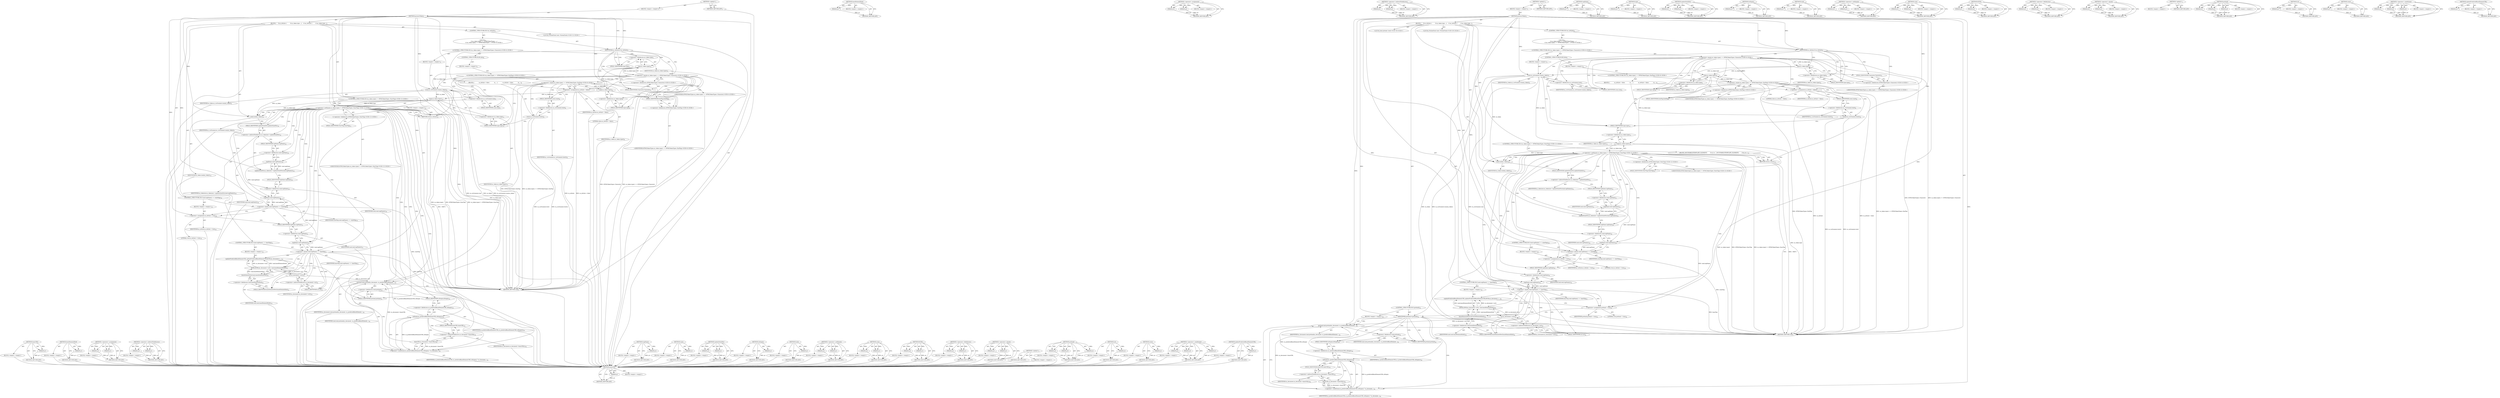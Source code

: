 digraph "updatePredictedBaseElementURL" {
vulnerable_216 [label=<(METHOD,baseURL)>];
vulnerable_217 [label=<(PARAM,p1)>];
vulnerable_218 [label=<(BLOCK,&lt;empty&gt;,&lt;empty&gt;)>];
vulnerable_219 [label=<(METHOD_RETURN,ANY)>];
vulnerable_196 [label=<(METHOD,baseElementHref)>];
vulnerable_197 [label=<(PARAM,p1)>];
vulnerable_198 [label=<(BLOCK,&lt;empty&gt;,&lt;empty&gt;)>];
vulnerable_199 [label=<(METHOD_RETURN,ANY)>];
vulnerable_151 [label=<(METHOD,&lt;operator&gt;.assignment)>];
vulnerable_152 [label=<(PARAM,p1)>];
vulnerable_153 [label=<(PARAM,p2)>];
vulnerable_154 [label=<(BLOCK,&lt;empty&gt;,&lt;empty&gt;)>];
vulnerable_155 [label=<(METHOD_RETURN,ANY)>];
vulnerable_174 [label=<(METHOD,&lt;operator&gt;.indirectFieldAccess)>];
vulnerable_175 [label=<(PARAM,p1)>];
vulnerable_176 [label=<(PARAM,p2)>];
vulnerable_177 [label=<(BLOCK,&lt;empty&gt;,&lt;empty&gt;)>];
vulnerable_178 [label=<(METHOD_RETURN,ANY)>];
vulnerable_6 [label=<(METHOD,&lt;global&gt;)<SUB>1</SUB>>];
vulnerable_7 [label=<(BLOCK,&lt;empty&gt;,&lt;empty&gt;)<SUB>1</SUB>>];
vulnerable_8 [label=<(METHOD,processToken)<SUB>1</SUB>>];
vulnerable_9 [label=<(BLOCK,{
    if (m_inStyle) {
        if (m_token.type...,{
    if (m_inStyle) {
        if (m_token.type...)<SUB>2</SUB>>];
vulnerable_10 [label=<(CONTROL_STRUCTURE,IF,if (m_inStyle))<SUB>3</SUB>>];
vulnerable_11 [label=<(IDENTIFIER,m_inStyle,if (m_inStyle))<SUB>3</SUB>>];
vulnerable_12 [label="<(BLOCK,{
        if (m_token.type() == HTMLTokenTypes:...,{
        if (m_token.type() == HTMLTokenTypes:...)<SUB>3</SUB>>"];
vulnerable_13 [label="<(CONTROL_STRUCTURE,IF,if (m_token.type() == HTMLTokenTypes::Character))<SUB>4</SUB>>"];
vulnerable_14 [label="<(&lt;operator&gt;.equals,m_token.type() == HTMLTokenTypes::Character)<SUB>4</SUB>>"];
vulnerable_15 [label=<(type,m_token.type())<SUB>4</SUB>>];
vulnerable_16 [label=<(&lt;operator&gt;.fieldAccess,m_token.type)<SUB>4</SUB>>];
vulnerable_17 [label=<(IDENTIFIER,m_token,m_token.type())<SUB>4</SUB>>];
vulnerable_18 [label=<(FIELD_IDENTIFIER,type,type)<SUB>4</SUB>>];
vulnerable_19 [label="<(&lt;operator&gt;.fieldAccess,HTMLTokenTypes::Character)<SUB>4</SUB>>"];
vulnerable_20 [label="<(IDENTIFIER,HTMLTokenTypes,m_token.type() == HTMLTokenTypes::Character)<SUB>4</SUB>>"];
vulnerable_21 [label=<(FIELD_IDENTIFIER,Character,Character)<SUB>4</SUB>>];
vulnerable_22 [label=<(BLOCK,&lt;empty&gt;,&lt;empty&gt;)<SUB>5</SUB>>];
vulnerable_23 [label=<(scan,m_cssScanner.scan(m_token))<SUB>5</SUB>>];
vulnerable_24 [label=<(&lt;operator&gt;.fieldAccess,m_cssScanner.scan)<SUB>5</SUB>>];
vulnerable_25 [label=<(IDENTIFIER,m_cssScanner,m_cssScanner.scan(m_token))<SUB>5</SUB>>];
vulnerable_26 [label=<(FIELD_IDENTIFIER,scan,scan)<SUB>5</SUB>>];
vulnerable_27 [label=<(IDENTIFIER,m_token,m_cssScanner.scan(m_token))<SUB>5</SUB>>];
vulnerable_28 [label=<(CONTROL_STRUCTURE,ELSE,else)<SUB>6</SUB>>];
vulnerable_29 [label=<(BLOCK,&lt;empty&gt;,&lt;empty&gt;)<SUB>6</SUB>>];
vulnerable_30 [label="<(CONTROL_STRUCTURE,IF,if (m_token.type() == HTMLTokenTypes::EndTag))<SUB>6</SUB>>"];
vulnerable_31 [label="<(&lt;operator&gt;.equals,m_token.type() == HTMLTokenTypes::EndTag)<SUB>6</SUB>>"];
vulnerable_32 [label=<(type,m_token.type())<SUB>6</SUB>>];
vulnerable_33 [label=<(&lt;operator&gt;.fieldAccess,m_token.type)<SUB>6</SUB>>];
vulnerable_34 [label=<(IDENTIFIER,m_token,m_token.type())<SUB>6</SUB>>];
vulnerable_35 [label=<(FIELD_IDENTIFIER,type,type)<SUB>6</SUB>>];
vulnerable_36 [label="<(&lt;operator&gt;.fieldAccess,HTMLTokenTypes::EndTag)<SUB>6</SUB>>"];
vulnerable_37 [label="<(IDENTIFIER,HTMLTokenTypes,m_token.type() == HTMLTokenTypes::EndTag)<SUB>6</SUB>>"];
vulnerable_38 [label=<(FIELD_IDENTIFIER,EndTag,EndTag)<SUB>6</SUB>>];
vulnerable_39 [label=<(BLOCK,{
            m_inStyle = false;
            m_...,{
            m_inStyle = false;
            m_...)<SUB>6</SUB>>];
vulnerable_40 [label=<(&lt;operator&gt;.assignment,m_inStyle = false)<SUB>7</SUB>>];
vulnerable_41 [label=<(IDENTIFIER,m_inStyle,m_inStyle = false)<SUB>7</SUB>>];
vulnerable_42 [label=<(LITERAL,false,m_inStyle = false)<SUB>7</SUB>>];
vulnerable_43 [label=<(reset,m_cssScanner.reset())<SUB>8</SUB>>];
vulnerable_44 [label=<(&lt;operator&gt;.fieldAccess,m_cssScanner.reset)<SUB>8</SUB>>];
vulnerable_45 [label=<(IDENTIFIER,m_cssScanner,m_cssScanner.reset())<SUB>8</SUB>>];
vulnerable_46 [label=<(FIELD_IDENTIFIER,reset,reset)<SUB>8</SUB>>];
vulnerable_47 [label="<(CONTROL_STRUCTURE,IF,if (m_token.type() != HTMLTokenTypes::StartTag))<SUB>12</SUB>>"];
vulnerable_48 [label="<(&lt;operator&gt;.notEquals,m_token.type() != HTMLTokenTypes::StartTag)<SUB>12</SUB>>"];
vulnerable_49 [label=<(type,m_token.type())<SUB>12</SUB>>];
vulnerable_50 [label=<(&lt;operator&gt;.fieldAccess,m_token.type)<SUB>12</SUB>>];
vulnerable_51 [label=<(IDENTIFIER,m_token,m_token.type())<SUB>12</SUB>>];
vulnerable_52 [label=<(FIELD_IDENTIFIER,type,type)<SUB>12</SUB>>];
vulnerable_53 [label="<(&lt;operator&gt;.fieldAccess,HTMLTokenTypes::StartTag)<SUB>12</SUB>>"];
vulnerable_54 [label="<(IDENTIFIER,HTMLTokenTypes,m_token.type() != HTMLTokenTypes::StartTag)<SUB>12</SUB>>"];
vulnerable_55 [label=<(FIELD_IDENTIFIER,StartTag,StartTag)<SUB>12</SUB>>];
vulnerable_56 [label=<(BLOCK,&lt;empty&gt;,&lt;empty&gt;)<SUB>13</SUB>>];
vulnerable_57 [label=<(RETURN,return;,return;)<SUB>13</SUB>>];
vulnerable_58 [label="<(LOCAL,PreloadTask task: PreloadTask)<SUB>15</SUB>>"];
vulnerable_59 [label=<(task,task(m_token))<SUB>15</SUB>>];
vulnerable_60 [label=<(IDENTIFIER,m_token,task(m_token))<SUB>15</SUB>>];
vulnerable_61 [label=<(updateStateFor,m_tokenizer-&gt;updateStateFor(task.tagName()))<SUB>16</SUB>>];
vulnerable_62 [label=<(&lt;operator&gt;.indirectFieldAccess,m_tokenizer-&gt;updateStateFor)<SUB>16</SUB>>];
vulnerable_63 [label=<(IDENTIFIER,m_tokenizer,m_tokenizer-&gt;updateStateFor(task.tagName()))<SUB>16</SUB>>];
vulnerable_64 [label=<(FIELD_IDENTIFIER,updateStateFor,updateStateFor)<SUB>16</SUB>>];
vulnerable_65 [label=<(tagName,task.tagName())<SUB>16</SUB>>];
vulnerable_66 [label=<(&lt;operator&gt;.fieldAccess,task.tagName)<SUB>16</SUB>>];
vulnerable_67 [label=<(IDENTIFIER,task,task.tagName())<SUB>16</SUB>>];
vulnerable_68 [label=<(FIELD_IDENTIFIER,tagName,tagName)<SUB>16</SUB>>];
vulnerable_69 [label=<(CONTROL_STRUCTURE,IF,if (task.tagName() == styleTag))<SUB>18</SUB>>];
vulnerable_70 [label=<(&lt;operator&gt;.equals,task.tagName() == styleTag)<SUB>18</SUB>>];
vulnerable_71 [label=<(tagName,task.tagName())<SUB>18</SUB>>];
vulnerable_72 [label=<(&lt;operator&gt;.fieldAccess,task.tagName)<SUB>18</SUB>>];
vulnerable_73 [label=<(IDENTIFIER,task,task.tagName())<SUB>18</SUB>>];
vulnerable_74 [label=<(FIELD_IDENTIFIER,tagName,tagName)<SUB>18</SUB>>];
vulnerable_75 [label=<(IDENTIFIER,styleTag,task.tagName() == styleTag)<SUB>18</SUB>>];
vulnerable_76 [label=<(BLOCK,&lt;empty&gt;,&lt;empty&gt;)<SUB>19</SUB>>];
vulnerable_77 [label=<(&lt;operator&gt;.assignment,m_inStyle = true)<SUB>19</SUB>>];
vulnerable_78 [label=<(IDENTIFIER,m_inStyle,m_inStyle = true)<SUB>19</SUB>>];
vulnerable_79 [label=<(LITERAL,true,m_inStyle = true)<SUB>19</SUB>>];
vulnerable_80 [label=<(CONTROL_STRUCTURE,IF,if (task.tagName() == baseTag))<SUB>21</SUB>>];
vulnerable_81 [label=<(&lt;operator&gt;.equals,task.tagName() == baseTag)<SUB>21</SUB>>];
vulnerable_82 [label=<(tagName,task.tagName())<SUB>21</SUB>>];
vulnerable_83 [label=<(&lt;operator&gt;.fieldAccess,task.tagName)<SUB>21</SUB>>];
vulnerable_84 [label=<(IDENTIFIER,task,task.tagName())<SUB>21</SUB>>];
vulnerable_85 [label=<(FIELD_IDENTIFIER,tagName,tagName)<SUB>21</SUB>>];
vulnerable_86 [label=<(IDENTIFIER,baseTag,task.tagName() == baseTag)<SUB>21</SUB>>];
vulnerable_87 [label=<(BLOCK,&lt;empty&gt;,&lt;empty&gt;)<SUB>22</SUB>>];
vulnerable_88 [label=<(updatePredictedBaseElementURL,updatePredictedBaseElementURL(KURL(m_document-&gt;...)<SUB>22</SUB>>];
vulnerable_89 [label=<(KURL,KURL(m_document-&gt;url(), task.baseElementHref()))<SUB>22</SUB>>];
vulnerable_90 [label=<(url,m_document-&gt;url())<SUB>22</SUB>>];
vulnerable_91 [label=<(&lt;operator&gt;.indirectFieldAccess,m_document-&gt;url)<SUB>22</SUB>>];
vulnerable_92 [label=<(IDENTIFIER,m_document,m_document-&gt;url())<SUB>22</SUB>>];
vulnerable_93 [label=<(FIELD_IDENTIFIER,url,url)<SUB>22</SUB>>];
vulnerable_94 [label=<(baseElementHref,task.baseElementHref())<SUB>22</SUB>>];
vulnerable_95 [label=<(&lt;operator&gt;.fieldAccess,task.baseElementHref)<SUB>22</SUB>>];
vulnerable_96 [label=<(IDENTIFIER,task,task.baseElementHref())<SUB>22</SUB>>];
vulnerable_97 [label=<(FIELD_IDENTIFIER,baseElementHref,baseElementHref)<SUB>22</SUB>>];
vulnerable_98 [label=<(preload,task.preload(m_document, m_predictedBaseElement...)<SUB>24</SUB>>];
vulnerable_99 [label=<(&lt;operator&gt;.fieldAccess,task.preload)<SUB>24</SUB>>];
vulnerable_100 [label=<(IDENTIFIER,task,task.preload(m_document, m_predictedBaseElement...)<SUB>24</SUB>>];
vulnerable_101 [label=<(FIELD_IDENTIFIER,preload,preload)<SUB>24</SUB>>];
vulnerable_102 [label=<(IDENTIFIER,m_document,task.preload(m_document, m_predictedBaseElement...)<SUB>24</SUB>>];
vulnerable_103 [label=<(&lt;operator&gt;.conditional,m_predictedBaseElementURL.isEmpty() ? m_documen...)<SUB>24</SUB>>];
vulnerable_104 [label=<(isEmpty,m_predictedBaseElementURL.isEmpty())<SUB>24</SUB>>];
vulnerable_105 [label=<(&lt;operator&gt;.fieldAccess,m_predictedBaseElementURL.isEmpty)<SUB>24</SUB>>];
vulnerable_106 [label=<(IDENTIFIER,m_predictedBaseElementURL,m_predictedBaseElementURL.isEmpty())<SUB>24</SUB>>];
vulnerable_107 [label=<(FIELD_IDENTIFIER,isEmpty,isEmpty)<SUB>24</SUB>>];
vulnerable_108 [label=<(baseURL,m_document-&gt;baseURL())<SUB>24</SUB>>];
vulnerable_109 [label=<(&lt;operator&gt;.indirectFieldAccess,m_document-&gt;baseURL)<SUB>24</SUB>>];
vulnerable_110 [label=<(IDENTIFIER,m_document,m_document-&gt;baseURL())<SUB>24</SUB>>];
vulnerable_111 [label=<(FIELD_IDENTIFIER,baseURL,baseURL)<SUB>24</SUB>>];
vulnerable_112 [label=<(IDENTIFIER,m_predictedBaseElementURL,m_predictedBaseElementURL.isEmpty() ? m_documen...)<SUB>24</SUB>>];
vulnerable_113 [label=<(METHOD_RETURN,void)<SUB>1</SUB>>];
vulnerable_115 [label=<(METHOD_RETURN,ANY)<SUB>1</SUB>>];
vulnerable_179 [label=<(METHOD,tagName)>];
vulnerable_180 [label=<(PARAM,p1)>];
vulnerable_181 [label=<(BLOCK,&lt;empty&gt;,&lt;empty&gt;)>];
vulnerable_182 [label=<(METHOD_RETURN,ANY)>];
vulnerable_137 [label=<(METHOD,type)>];
vulnerable_138 [label=<(PARAM,p1)>];
vulnerable_139 [label=<(BLOCK,&lt;empty&gt;,&lt;empty&gt;)>];
vulnerable_140 [label=<(METHOD_RETURN,ANY)>];
vulnerable_169 [label=<(METHOD,updateStateFor)>];
vulnerable_170 [label=<(PARAM,p1)>];
vulnerable_171 [label=<(PARAM,p2)>];
vulnerable_172 [label=<(BLOCK,&lt;empty&gt;,&lt;empty&gt;)>];
vulnerable_173 [label=<(METHOD_RETURN,ANY)>];
vulnerable_212 [label=<(METHOD,isEmpty)>];
vulnerable_213 [label=<(PARAM,p1)>];
vulnerable_214 [label=<(BLOCK,&lt;empty&gt;,&lt;empty&gt;)>];
vulnerable_215 [label=<(METHOD_RETURN,ANY)>];
vulnerable_165 [label=<(METHOD,task)>];
vulnerable_166 [label=<(PARAM,p1)>];
vulnerable_167 [label=<(BLOCK,&lt;empty&gt;,&lt;empty&gt;)>];
vulnerable_168 [label=<(METHOD_RETURN,ANY)>];
vulnerable_160 [label=<(METHOD,&lt;operator&gt;.notEquals)>];
vulnerable_161 [label=<(PARAM,p1)>];
vulnerable_162 [label=<(PARAM,p2)>];
vulnerable_163 [label=<(BLOCK,&lt;empty&gt;,&lt;empty&gt;)>];
vulnerable_164 [label=<(METHOD_RETURN,ANY)>];
vulnerable_146 [label=<(METHOD,scan)>];
vulnerable_147 [label=<(PARAM,p1)>];
vulnerable_148 [label=<(PARAM,p2)>];
vulnerable_149 [label=<(BLOCK,&lt;empty&gt;,&lt;empty&gt;)>];
vulnerable_150 [label=<(METHOD_RETURN,ANY)>];
vulnerable_187 [label=<(METHOD,KURL)>];
vulnerable_188 [label=<(PARAM,p1)>];
vulnerable_189 [label=<(PARAM,p2)>];
vulnerable_190 [label=<(BLOCK,&lt;empty&gt;,&lt;empty&gt;)>];
vulnerable_191 [label=<(METHOD_RETURN,ANY)>];
vulnerable_141 [label=<(METHOD,&lt;operator&gt;.fieldAccess)>];
vulnerable_142 [label=<(PARAM,p1)>];
vulnerable_143 [label=<(PARAM,p2)>];
vulnerable_144 [label=<(BLOCK,&lt;empty&gt;,&lt;empty&gt;)>];
vulnerable_145 [label=<(METHOD_RETURN,ANY)>];
vulnerable_132 [label=<(METHOD,&lt;operator&gt;.equals)>];
vulnerable_133 [label=<(PARAM,p1)>];
vulnerable_134 [label=<(PARAM,p2)>];
vulnerable_135 [label=<(BLOCK,&lt;empty&gt;,&lt;empty&gt;)>];
vulnerable_136 [label=<(METHOD_RETURN,ANY)>];
vulnerable_126 [label=<(METHOD,&lt;global&gt;)<SUB>1</SUB>>];
vulnerable_127 [label=<(BLOCK,&lt;empty&gt;,&lt;empty&gt;)>];
vulnerable_128 [label=<(METHOD_RETURN,ANY)>];
vulnerable_200 [label=<(METHOD,preload)>];
vulnerable_201 [label=<(PARAM,p1)>];
vulnerable_202 [label=<(PARAM,p2)>];
vulnerable_203 [label=<(PARAM,p3)>];
vulnerable_204 [label=<(BLOCK,&lt;empty&gt;,&lt;empty&gt;)>];
vulnerable_205 [label=<(METHOD_RETURN,ANY)>];
vulnerable_192 [label=<(METHOD,url)>];
vulnerable_193 [label=<(PARAM,p1)>];
vulnerable_194 [label=<(BLOCK,&lt;empty&gt;,&lt;empty&gt;)>];
vulnerable_195 [label=<(METHOD_RETURN,ANY)>];
vulnerable_156 [label=<(METHOD,reset)>];
vulnerable_157 [label=<(PARAM,p1)>];
vulnerable_158 [label=<(BLOCK,&lt;empty&gt;,&lt;empty&gt;)>];
vulnerable_159 [label=<(METHOD_RETURN,ANY)>];
vulnerable_206 [label=<(METHOD,&lt;operator&gt;.conditional)>];
vulnerable_207 [label=<(PARAM,p1)>];
vulnerable_208 [label=<(PARAM,p2)>];
vulnerable_209 [label=<(PARAM,p3)>];
vulnerable_210 [label=<(BLOCK,&lt;empty&gt;,&lt;empty&gt;)>];
vulnerable_211 [label=<(METHOD_RETURN,ANY)>];
vulnerable_183 [label=<(METHOD,updatePredictedBaseElementURL)>];
vulnerable_184 [label=<(PARAM,p1)>];
vulnerable_185 [label=<(BLOCK,&lt;empty&gt;,&lt;empty&gt;)>];
vulnerable_186 [label=<(METHOD_RETURN,ANY)>];
fixed_223 [label=<(METHOD,baseURL)>];
fixed_224 [label=<(PARAM,p1)>];
fixed_225 [label=<(BLOCK,&lt;empty&gt;,&lt;empty&gt;)>];
fixed_226 [label=<(METHOD_RETURN,ANY)>];
fixed_203 [label=<(METHOD,baseElementHref)>];
fixed_204 [label=<(PARAM,p1)>];
fixed_205 [label=<(BLOCK,&lt;empty&gt;,&lt;empty&gt;)>];
fixed_206 [label=<(METHOD_RETURN,ANY)>];
fixed_158 [label=<(METHOD,&lt;operator&gt;.assignment)>];
fixed_159 [label=<(PARAM,p1)>];
fixed_160 [label=<(PARAM,p2)>];
fixed_161 [label=<(BLOCK,&lt;empty&gt;,&lt;empty&gt;)>];
fixed_162 [label=<(METHOD_RETURN,ANY)>];
fixed_181 [label=<(METHOD,&lt;operator&gt;.indirectFieldAccess)>];
fixed_182 [label=<(PARAM,p1)>];
fixed_183 [label=<(PARAM,p2)>];
fixed_184 [label=<(BLOCK,&lt;empty&gt;,&lt;empty&gt;)>];
fixed_185 [label=<(METHOD_RETURN,ANY)>];
fixed_6 [label=<(METHOD,&lt;global&gt;)<SUB>1</SUB>>];
fixed_7 [label=<(BLOCK,&lt;empty&gt;,&lt;empty&gt;)<SUB>1</SUB>>];
fixed_8 [label=<(METHOD,processToken)<SUB>1</SUB>>];
fixed_9 [label=<(BLOCK,{
    if (m_inStyle) {
        if (m_token.type...,{
    if (m_inStyle) {
        if (m_token.type...)<SUB>2</SUB>>];
fixed_10 [label=<(CONTROL_STRUCTURE,IF,if (m_inStyle))<SUB>3</SUB>>];
fixed_11 [label=<(IDENTIFIER,m_inStyle,if (m_inStyle))<SUB>3</SUB>>];
fixed_12 [label="<(BLOCK,{
        if (m_token.type() == HTMLTokenTypes:...,{
        if (m_token.type() == HTMLTokenTypes:...)<SUB>3</SUB>>"];
fixed_13 [label="<(CONTROL_STRUCTURE,IF,if (m_token.type() == HTMLTokenTypes::Character))<SUB>4</SUB>>"];
fixed_14 [label="<(&lt;operator&gt;.equals,m_token.type() == HTMLTokenTypes::Character)<SUB>4</SUB>>"];
fixed_15 [label=<(type,m_token.type())<SUB>4</SUB>>];
fixed_16 [label=<(&lt;operator&gt;.fieldAccess,m_token.type)<SUB>4</SUB>>];
fixed_17 [label=<(IDENTIFIER,m_token,m_token.type())<SUB>4</SUB>>];
fixed_18 [label=<(FIELD_IDENTIFIER,type,type)<SUB>4</SUB>>];
fixed_19 [label="<(&lt;operator&gt;.fieldAccess,HTMLTokenTypes::Character)<SUB>4</SUB>>"];
fixed_20 [label="<(IDENTIFIER,HTMLTokenTypes,m_token.type() == HTMLTokenTypes::Character)<SUB>4</SUB>>"];
fixed_21 [label=<(FIELD_IDENTIFIER,Character,Character)<SUB>4</SUB>>];
fixed_22 [label=<(BLOCK,&lt;empty&gt;,&lt;empty&gt;)<SUB>5</SUB>>];
fixed_23 [label=<(scan,m_cssScanner.scan(m_token))<SUB>5</SUB>>];
fixed_24 [label=<(&lt;operator&gt;.fieldAccess,m_cssScanner.scan)<SUB>5</SUB>>];
fixed_25 [label=<(IDENTIFIER,m_cssScanner,m_cssScanner.scan(m_token))<SUB>5</SUB>>];
fixed_26 [label=<(FIELD_IDENTIFIER,scan,scan)<SUB>5</SUB>>];
fixed_27 [label=<(IDENTIFIER,m_token,m_cssScanner.scan(m_token))<SUB>5</SUB>>];
fixed_28 [label=<(CONTROL_STRUCTURE,ELSE,else)<SUB>6</SUB>>];
fixed_29 [label=<(BLOCK,&lt;empty&gt;,&lt;empty&gt;)<SUB>6</SUB>>];
fixed_30 [label="<(CONTROL_STRUCTURE,IF,if (m_token.type() == HTMLTokenTypes::EndTag))<SUB>6</SUB>>"];
fixed_31 [label="<(&lt;operator&gt;.equals,m_token.type() == HTMLTokenTypes::EndTag)<SUB>6</SUB>>"];
fixed_32 [label=<(type,m_token.type())<SUB>6</SUB>>];
fixed_33 [label=<(&lt;operator&gt;.fieldAccess,m_token.type)<SUB>6</SUB>>];
fixed_34 [label=<(IDENTIFIER,m_token,m_token.type())<SUB>6</SUB>>];
fixed_35 [label=<(FIELD_IDENTIFIER,type,type)<SUB>6</SUB>>];
fixed_36 [label="<(&lt;operator&gt;.fieldAccess,HTMLTokenTypes::EndTag)<SUB>6</SUB>>"];
fixed_37 [label="<(IDENTIFIER,HTMLTokenTypes,m_token.type() == HTMLTokenTypes::EndTag)<SUB>6</SUB>>"];
fixed_38 [label=<(FIELD_IDENTIFIER,EndTag,EndTag)<SUB>6</SUB>>];
fixed_39 [label=<(BLOCK,{
            m_inStyle = false;
            m_...,{
            m_inStyle = false;
            m_...)<SUB>6</SUB>>];
fixed_40 [label=<(&lt;operator&gt;.assignment,m_inStyle = false)<SUB>7</SUB>>];
fixed_41 [label=<(IDENTIFIER,m_inStyle,m_inStyle = false)<SUB>7</SUB>>];
fixed_42 [label=<(LITERAL,false,m_inStyle = false)<SUB>7</SUB>>];
fixed_43 [label=<(reset,m_cssScanner.reset())<SUB>8</SUB>>];
fixed_44 [label=<(&lt;operator&gt;.fieldAccess,m_cssScanner.reset)<SUB>8</SUB>>];
fixed_45 [label=<(IDENTIFIER,m_cssScanner,m_cssScanner.reset())<SUB>8</SUB>>];
fixed_46 [label=<(FIELD_IDENTIFIER,reset,reset)<SUB>8</SUB>>];
fixed_47 [label="<(CONTROL_STRUCTURE,IF,if (m_token.type() != HTMLTokenTypes::StartTag))<SUB>12</SUB>>"];
fixed_48 [label="<(&lt;operator&gt;.notEquals,m_token.type() != HTMLTokenTypes::StartTag)<SUB>12</SUB>>"];
fixed_49 [label=<(type,m_token.type())<SUB>12</SUB>>];
fixed_50 [label=<(&lt;operator&gt;.fieldAccess,m_token.type)<SUB>12</SUB>>];
fixed_51 [label=<(IDENTIFIER,m_token,m_token.type())<SUB>12</SUB>>];
fixed_52 [label=<(FIELD_IDENTIFIER,type,type)<SUB>12</SUB>>];
fixed_53 [label="<(&lt;operator&gt;.fieldAccess,HTMLTokenTypes::StartTag)<SUB>12</SUB>>"];
fixed_54 [label="<(IDENTIFIER,HTMLTokenTypes,m_token.type() != HTMLTokenTypes::StartTag)<SUB>12</SUB>>"];
fixed_55 [label=<(FIELD_IDENTIFIER,StartTag,StartTag)<SUB>12</SUB>>];
fixed_56 [label=<(BLOCK,{
#if ENABLE(TEMPLATE_ELEMENT)
        if (m_te...,{
#if ENABLE(TEMPLATE_ELEMENT)
        if (m_te...)<SUB>12</SUB>>];
fixed_57 [label=<(RETURN,return;,return;)<SUB>17</SUB>>];
fixed_58 [label="<(LOCAL,PreloadTask task: PreloadTask)<SUB>20</SUB>>"];
fixed_59 [label=<(task,task(m_token))<SUB>20</SUB>>];
fixed_60 [label=<(IDENTIFIER,m_token,task(m_token))<SUB>20</SUB>>];
fixed_61 [label=<(updateStateFor,m_tokenizer-&gt;updateStateFor(task.tagName()))<SUB>21</SUB>>];
fixed_62 [label=<(&lt;operator&gt;.indirectFieldAccess,m_tokenizer-&gt;updateStateFor)<SUB>21</SUB>>];
fixed_63 [label=<(IDENTIFIER,m_tokenizer,m_tokenizer-&gt;updateStateFor(task.tagName()))<SUB>21</SUB>>];
fixed_64 [label=<(FIELD_IDENTIFIER,updateStateFor,updateStateFor)<SUB>21</SUB>>];
fixed_65 [label=<(tagName,task.tagName())<SUB>21</SUB>>];
fixed_66 [label=<(&lt;operator&gt;.fieldAccess,task.tagName)<SUB>21</SUB>>];
fixed_67 [label=<(IDENTIFIER,task,task.tagName())<SUB>21</SUB>>];
fixed_68 [label=<(FIELD_IDENTIFIER,tagName,tagName)<SUB>21</SUB>>];
fixed_69 [label=<(CONTROL_STRUCTURE,IF,if (task.tagName() == styleTag))<SUB>28</SUB>>];
fixed_70 [label=<(&lt;operator&gt;.equals,task.tagName() == styleTag)<SUB>28</SUB>>];
fixed_71 [label=<(tagName,task.tagName())<SUB>28</SUB>>];
fixed_72 [label=<(&lt;operator&gt;.fieldAccess,task.tagName)<SUB>28</SUB>>];
fixed_73 [label=<(IDENTIFIER,task,task.tagName())<SUB>28</SUB>>];
fixed_74 [label=<(FIELD_IDENTIFIER,tagName,tagName)<SUB>28</SUB>>];
fixed_75 [label=<(IDENTIFIER,styleTag,task.tagName() == styleTag)<SUB>28</SUB>>];
fixed_76 [label=<(BLOCK,&lt;empty&gt;,&lt;empty&gt;)<SUB>29</SUB>>];
fixed_77 [label=<(&lt;operator&gt;.assignment,m_inStyle = true)<SUB>29</SUB>>];
fixed_78 [label=<(IDENTIFIER,m_inStyle,m_inStyle = true)<SUB>29</SUB>>];
fixed_79 [label=<(LITERAL,true,m_inStyle = true)<SUB>29</SUB>>];
fixed_80 [label=<(CONTROL_STRUCTURE,IF,if (task.tagName() == baseTag))<SUB>31</SUB>>];
fixed_81 [label=<(&lt;operator&gt;.equals,task.tagName() == baseTag)<SUB>31</SUB>>];
fixed_82 [label=<(tagName,task.tagName())<SUB>31</SUB>>];
fixed_83 [label=<(&lt;operator&gt;.fieldAccess,task.tagName)<SUB>31</SUB>>];
fixed_84 [label=<(IDENTIFIER,task,task.tagName())<SUB>31</SUB>>];
fixed_85 [label=<(FIELD_IDENTIFIER,tagName,tagName)<SUB>31</SUB>>];
fixed_86 [label=<(IDENTIFIER,baseTag,task.tagName() == baseTag)<SUB>31</SUB>>];
fixed_87 [label=<(BLOCK,&lt;empty&gt;,&lt;empty&gt;)<SUB>32</SUB>>];
fixed_88 [label=<(updatePredictedBaseElementURL,updatePredictedBaseElementURL(KURL(m_document-&gt;...)<SUB>32</SUB>>];
fixed_89 [label=<(KURL,KURL(m_document-&gt;url(), task.baseElementHref()))<SUB>32</SUB>>];
fixed_90 [label=<(url,m_document-&gt;url())<SUB>32</SUB>>];
fixed_91 [label=<(&lt;operator&gt;.indirectFieldAccess,m_document-&gt;url)<SUB>32</SUB>>];
fixed_92 [label=<(IDENTIFIER,m_document,m_document-&gt;url())<SUB>32</SUB>>];
fixed_93 [label=<(FIELD_IDENTIFIER,url,url)<SUB>32</SUB>>];
fixed_94 [label=<(baseElementHref,task.baseElementHref())<SUB>32</SUB>>];
fixed_95 [label=<(&lt;operator&gt;.fieldAccess,task.baseElementHref)<SUB>32</SUB>>];
fixed_96 [label=<(IDENTIFIER,task,task.baseElementHref())<SUB>32</SUB>>];
fixed_97 [label=<(FIELD_IDENTIFIER,baseElementHref,baseElementHref)<SUB>32</SUB>>];
fixed_98 [label="<(LOCAL,bool preload: bool)<SUB>34</SUB>>"];
fixed_99 [label=<(&lt;operator&gt;.assignment,preload = true)<SUB>34</SUB>>];
fixed_100 [label=<(IDENTIFIER,preload,preload = true)<SUB>34</SUB>>];
fixed_101 [label=<(LITERAL,true,preload = true)<SUB>34</SUB>>];
fixed_102 [label=<(CONTROL_STRUCTURE,IF,if (preload))<SUB>41</SUB>>];
fixed_103 [label=<(IDENTIFIER,preload,if (preload))<SUB>41</SUB>>];
fixed_104 [label=<(BLOCK,&lt;empty&gt;,&lt;empty&gt;)<SUB>42</SUB>>];
fixed_105 [label=<(preload,task.preload(m_document, m_predictedBaseElement...)<SUB>42</SUB>>];
fixed_106 [label=<(&lt;operator&gt;.fieldAccess,task.preload)<SUB>42</SUB>>];
fixed_107 [label=<(IDENTIFIER,task,task.preload(m_document, m_predictedBaseElement...)<SUB>42</SUB>>];
fixed_108 [label=<(FIELD_IDENTIFIER,preload,preload)<SUB>42</SUB>>];
fixed_109 [label=<(IDENTIFIER,m_document,task.preload(m_document, m_predictedBaseElement...)<SUB>42</SUB>>];
fixed_110 [label=<(&lt;operator&gt;.conditional,m_predictedBaseElementURL.isEmpty() ? m_documen...)<SUB>42</SUB>>];
fixed_111 [label=<(isEmpty,m_predictedBaseElementURL.isEmpty())<SUB>42</SUB>>];
fixed_112 [label=<(&lt;operator&gt;.fieldAccess,m_predictedBaseElementURL.isEmpty)<SUB>42</SUB>>];
fixed_113 [label=<(IDENTIFIER,m_predictedBaseElementURL,m_predictedBaseElementURL.isEmpty())<SUB>42</SUB>>];
fixed_114 [label=<(FIELD_IDENTIFIER,isEmpty,isEmpty)<SUB>42</SUB>>];
fixed_115 [label=<(baseURL,m_document-&gt;baseURL())<SUB>42</SUB>>];
fixed_116 [label=<(&lt;operator&gt;.indirectFieldAccess,m_document-&gt;baseURL)<SUB>42</SUB>>];
fixed_117 [label=<(IDENTIFIER,m_document,m_document-&gt;baseURL())<SUB>42</SUB>>];
fixed_118 [label=<(FIELD_IDENTIFIER,baseURL,baseURL)<SUB>42</SUB>>];
fixed_119 [label=<(IDENTIFIER,m_predictedBaseElementURL,m_predictedBaseElementURL.isEmpty() ? m_documen...)<SUB>42</SUB>>];
fixed_120 [label=<(METHOD_RETURN,void)<SUB>1</SUB>>];
fixed_122 [label=<(METHOD_RETURN,ANY)<SUB>1</SUB>>];
fixed_186 [label=<(METHOD,tagName)>];
fixed_187 [label=<(PARAM,p1)>];
fixed_188 [label=<(BLOCK,&lt;empty&gt;,&lt;empty&gt;)>];
fixed_189 [label=<(METHOD_RETURN,ANY)>];
fixed_144 [label=<(METHOD,type)>];
fixed_145 [label=<(PARAM,p1)>];
fixed_146 [label=<(BLOCK,&lt;empty&gt;,&lt;empty&gt;)>];
fixed_147 [label=<(METHOD_RETURN,ANY)>];
fixed_176 [label=<(METHOD,updateStateFor)>];
fixed_177 [label=<(PARAM,p1)>];
fixed_178 [label=<(PARAM,p2)>];
fixed_179 [label=<(BLOCK,&lt;empty&gt;,&lt;empty&gt;)>];
fixed_180 [label=<(METHOD_RETURN,ANY)>];
fixed_219 [label=<(METHOD,isEmpty)>];
fixed_220 [label=<(PARAM,p1)>];
fixed_221 [label=<(BLOCK,&lt;empty&gt;,&lt;empty&gt;)>];
fixed_222 [label=<(METHOD_RETURN,ANY)>];
fixed_172 [label=<(METHOD,task)>];
fixed_173 [label=<(PARAM,p1)>];
fixed_174 [label=<(BLOCK,&lt;empty&gt;,&lt;empty&gt;)>];
fixed_175 [label=<(METHOD_RETURN,ANY)>];
fixed_167 [label=<(METHOD,&lt;operator&gt;.notEquals)>];
fixed_168 [label=<(PARAM,p1)>];
fixed_169 [label=<(PARAM,p2)>];
fixed_170 [label=<(BLOCK,&lt;empty&gt;,&lt;empty&gt;)>];
fixed_171 [label=<(METHOD_RETURN,ANY)>];
fixed_153 [label=<(METHOD,scan)>];
fixed_154 [label=<(PARAM,p1)>];
fixed_155 [label=<(PARAM,p2)>];
fixed_156 [label=<(BLOCK,&lt;empty&gt;,&lt;empty&gt;)>];
fixed_157 [label=<(METHOD_RETURN,ANY)>];
fixed_194 [label=<(METHOD,KURL)>];
fixed_195 [label=<(PARAM,p1)>];
fixed_196 [label=<(PARAM,p2)>];
fixed_197 [label=<(BLOCK,&lt;empty&gt;,&lt;empty&gt;)>];
fixed_198 [label=<(METHOD_RETURN,ANY)>];
fixed_148 [label=<(METHOD,&lt;operator&gt;.fieldAccess)>];
fixed_149 [label=<(PARAM,p1)>];
fixed_150 [label=<(PARAM,p2)>];
fixed_151 [label=<(BLOCK,&lt;empty&gt;,&lt;empty&gt;)>];
fixed_152 [label=<(METHOD_RETURN,ANY)>];
fixed_139 [label=<(METHOD,&lt;operator&gt;.equals)>];
fixed_140 [label=<(PARAM,p1)>];
fixed_141 [label=<(PARAM,p2)>];
fixed_142 [label=<(BLOCK,&lt;empty&gt;,&lt;empty&gt;)>];
fixed_143 [label=<(METHOD_RETURN,ANY)>];
fixed_133 [label=<(METHOD,&lt;global&gt;)<SUB>1</SUB>>];
fixed_134 [label=<(BLOCK,&lt;empty&gt;,&lt;empty&gt;)>];
fixed_135 [label=<(METHOD_RETURN,ANY)>];
fixed_207 [label=<(METHOD,preload)>];
fixed_208 [label=<(PARAM,p1)>];
fixed_209 [label=<(PARAM,p2)>];
fixed_210 [label=<(PARAM,p3)>];
fixed_211 [label=<(BLOCK,&lt;empty&gt;,&lt;empty&gt;)>];
fixed_212 [label=<(METHOD_RETURN,ANY)>];
fixed_199 [label=<(METHOD,url)>];
fixed_200 [label=<(PARAM,p1)>];
fixed_201 [label=<(BLOCK,&lt;empty&gt;,&lt;empty&gt;)>];
fixed_202 [label=<(METHOD_RETURN,ANY)>];
fixed_163 [label=<(METHOD,reset)>];
fixed_164 [label=<(PARAM,p1)>];
fixed_165 [label=<(BLOCK,&lt;empty&gt;,&lt;empty&gt;)>];
fixed_166 [label=<(METHOD_RETURN,ANY)>];
fixed_213 [label=<(METHOD,&lt;operator&gt;.conditional)>];
fixed_214 [label=<(PARAM,p1)>];
fixed_215 [label=<(PARAM,p2)>];
fixed_216 [label=<(PARAM,p3)>];
fixed_217 [label=<(BLOCK,&lt;empty&gt;,&lt;empty&gt;)>];
fixed_218 [label=<(METHOD_RETURN,ANY)>];
fixed_190 [label=<(METHOD,updatePredictedBaseElementURL)>];
fixed_191 [label=<(PARAM,p1)>];
fixed_192 [label=<(BLOCK,&lt;empty&gt;,&lt;empty&gt;)>];
fixed_193 [label=<(METHOD_RETURN,ANY)>];
vulnerable_216 -> vulnerable_217  [key=0, label="AST: "];
vulnerable_216 -> vulnerable_217  [key=1, label="DDG: "];
vulnerable_216 -> vulnerable_218  [key=0, label="AST: "];
vulnerable_216 -> vulnerable_219  [key=0, label="AST: "];
vulnerable_216 -> vulnerable_219  [key=1, label="CFG: "];
vulnerable_217 -> vulnerable_219  [key=0, label="DDG: p1"];
vulnerable_218 -> fixed_223  [key=0];
vulnerable_219 -> fixed_223  [key=0];
vulnerable_196 -> vulnerable_197  [key=0, label="AST: "];
vulnerable_196 -> vulnerable_197  [key=1, label="DDG: "];
vulnerable_196 -> vulnerable_198  [key=0, label="AST: "];
vulnerable_196 -> vulnerable_199  [key=0, label="AST: "];
vulnerable_196 -> vulnerable_199  [key=1, label="CFG: "];
vulnerable_197 -> vulnerable_199  [key=0, label="DDG: p1"];
vulnerable_198 -> fixed_223  [key=0];
vulnerable_199 -> fixed_223  [key=0];
vulnerable_151 -> vulnerable_152  [key=0, label="AST: "];
vulnerable_151 -> vulnerable_152  [key=1, label="DDG: "];
vulnerable_151 -> vulnerable_154  [key=0, label="AST: "];
vulnerable_151 -> vulnerable_153  [key=0, label="AST: "];
vulnerable_151 -> vulnerable_153  [key=1, label="DDG: "];
vulnerable_151 -> vulnerable_155  [key=0, label="AST: "];
vulnerable_151 -> vulnerable_155  [key=1, label="CFG: "];
vulnerable_152 -> vulnerable_155  [key=0, label="DDG: p1"];
vulnerable_153 -> vulnerable_155  [key=0, label="DDG: p2"];
vulnerable_154 -> fixed_223  [key=0];
vulnerable_155 -> fixed_223  [key=0];
vulnerable_174 -> vulnerable_175  [key=0, label="AST: "];
vulnerable_174 -> vulnerable_175  [key=1, label="DDG: "];
vulnerable_174 -> vulnerable_177  [key=0, label="AST: "];
vulnerable_174 -> vulnerable_176  [key=0, label="AST: "];
vulnerable_174 -> vulnerable_176  [key=1, label="DDG: "];
vulnerable_174 -> vulnerable_178  [key=0, label="AST: "];
vulnerable_174 -> vulnerable_178  [key=1, label="CFG: "];
vulnerable_175 -> vulnerable_178  [key=0, label="DDG: p1"];
vulnerable_176 -> vulnerable_178  [key=0, label="DDG: p2"];
vulnerable_177 -> fixed_223  [key=0];
vulnerable_178 -> fixed_223  [key=0];
vulnerable_6 -> vulnerable_7  [key=0, label="AST: "];
vulnerable_6 -> vulnerable_115  [key=0, label="AST: "];
vulnerable_6 -> vulnerable_115  [key=1, label="CFG: "];
vulnerable_7 -> vulnerable_8  [key=0, label="AST: "];
vulnerable_8 -> vulnerable_9  [key=0, label="AST: "];
vulnerable_8 -> vulnerable_113  [key=0, label="AST: "];
vulnerable_8 -> vulnerable_11  [key=0, label="CFG: "];
vulnerable_8 -> vulnerable_11  [key=1, label="DDG: "];
vulnerable_8 -> vulnerable_59  [key=0, label="DDG: "];
vulnerable_8 -> vulnerable_98  [key=0, label="DDG: "];
vulnerable_8 -> vulnerable_57  [key=0, label="DDG: "];
vulnerable_8 -> vulnerable_70  [key=0, label="DDG: "];
vulnerable_8 -> vulnerable_77  [key=0, label="DDG: "];
vulnerable_8 -> vulnerable_81  [key=0, label="DDG: "];
vulnerable_8 -> vulnerable_103  [key=0, label="DDG: "];
vulnerable_8 -> vulnerable_23  [key=0, label="DDG: "];
vulnerable_8 -> vulnerable_40  [key=0, label="DDG: "];
vulnerable_9 -> vulnerable_10  [key=0, label="AST: "];
vulnerable_9 -> vulnerable_47  [key=0, label="AST: "];
vulnerable_9 -> vulnerable_58  [key=0, label="AST: "];
vulnerable_9 -> vulnerable_59  [key=0, label="AST: "];
vulnerable_9 -> vulnerable_61  [key=0, label="AST: "];
vulnerable_9 -> vulnerable_69  [key=0, label="AST: "];
vulnerable_9 -> vulnerable_80  [key=0, label="AST: "];
vulnerable_9 -> vulnerable_98  [key=0, label="AST: "];
vulnerable_10 -> vulnerable_11  [key=0, label="AST: "];
vulnerable_10 -> vulnerable_12  [key=0, label="AST: "];
vulnerable_11 -> vulnerable_18  [key=0, label="CFG: "];
vulnerable_11 -> vulnerable_18  [key=1, label="CDG: "];
vulnerable_11 -> vulnerable_52  [key=0, label="CFG: "];
vulnerable_11 -> vulnerable_15  [key=0, label="CDG: "];
vulnerable_11 -> vulnerable_21  [key=0, label="CDG: "];
vulnerable_11 -> vulnerable_19  [key=0, label="CDG: "];
vulnerable_11 -> vulnerable_16  [key=0, label="CDG: "];
vulnerable_11 -> vulnerable_14  [key=0, label="CDG: "];
vulnerable_12 -> vulnerable_13  [key=0, label="AST: "];
vulnerable_13 -> vulnerable_14  [key=0, label="AST: "];
vulnerable_13 -> vulnerable_22  [key=0, label="AST: "];
vulnerable_13 -> vulnerable_28  [key=0, label="AST: "];
vulnerable_14 -> vulnerable_15  [key=0, label="AST: "];
vulnerable_14 -> vulnerable_19  [key=0, label="AST: "];
vulnerable_14 -> vulnerable_26  [key=0, label="CFG: "];
vulnerable_14 -> vulnerable_26  [key=1, label="CDG: "];
vulnerable_14 -> vulnerable_35  [key=0, label="CFG: "];
vulnerable_14 -> vulnerable_35  [key=1, label="CDG: "];
vulnerable_14 -> vulnerable_113  [key=0, label="DDG: HTMLTokenTypes::Character"];
vulnerable_14 -> vulnerable_113  [key=1, label="DDG: m_token.type() == HTMLTokenTypes::Character"];
vulnerable_14 -> vulnerable_32  [key=0, label="CDG: "];
vulnerable_14 -> vulnerable_38  [key=0, label="CDG: "];
vulnerable_14 -> vulnerable_24  [key=0, label="CDG: "];
vulnerable_14 -> vulnerable_33  [key=0, label="CDG: "];
vulnerable_14 -> vulnerable_23  [key=0, label="CDG: "];
vulnerable_14 -> vulnerable_36  [key=0, label="CDG: "];
vulnerable_14 -> vulnerable_31  [key=0, label="CDG: "];
vulnerable_15 -> vulnerable_16  [key=0, label="AST: "];
vulnerable_15 -> vulnerable_21  [key=0, label="CFG: "];
vulnerable_15 -> vulnerable_14  [key=0, label="DDG: m_token.type"];
vulnerable_15 -> vulnerable_23  [key=0, label="DDG: m_token.type"];
vulnerable_15 -> vulnerable_32  [key=0, label="DDG: m_token.type"];
vulnerable_16 -> vulnerable_17  [key=0, label="AST: "];
vulnerable_16 -> vulnerable_18  [key=0, label="AST: "];
vulnerable_16 -> vulnerable_15  [key=0, label="CFG: "];
vulnerable_17 -> fixed_223  [key=0];
vulnerable_18 -> vulnerable_16  [key=0, label="CFG: "];
vulnerable_19 -> vulnerable_20  [key=0, label="AST: "];
vulnerable_19 -> vulnerable_21  [key=0, label="AST: "];
vulnerable_19 -> vulnerable_14  [key=0, label="CFG: "];
vulnerable_20 -> fixed_223  [key=0];
vulnerable_21 -> vulnerable_19  [key=0, label="CFG: "];
vulnerable_22 -> vulnerable_23  [key=0, label="AST: "];
vulnerable_23 -> vulnerable_24  [key=0, label="AST: "];
vulnerable_23 -> vulnerable_27  [key=0, label="AST: "];
vulnerable_23 -> vulnerable_52  [key=0, label="CFG: "];
vulnerable_23 -> vulnerable_113  [key=0, label="DDG: m_cssScanner.scan"];
vulnerable_23 -> vulnerable_113  [key=1, label="DDG: m_token"];
vulnerable_23 -> vulnerable_113  [key=2, label="DDG: m_cssScanner.scan(m_token)"];
vulnerable_23 -> vulnerable_59  [key=0, label="DDG: m_token"];
vulnerable_23 -> vulnerable_49  [key=0, label="DDG: m_token"];
vulnerable_24 -> vulnerable_25  [key=0, label="AST: "];
vulnerable_24 -> vulnerable_26  [key=0, label="AST: "];
vulnerable_24 -> vulnerable_23  [key=0, label="CFG: "];
vulnerable_25 -> fixed_223  [key=0];
vulnerable_26 -> vulnerable_24  [key=0, label="CFG: "];
vulnerable_27 -> fixed_223  [key=0];
vulnerable_28 -> vulnerable_29  [key=0, label="AST: "];
vulnerable_29 -> vulnerable_30  [key=0, label="AST: "];
vulnerable_30 -> vulnerable_31  [key=0, label="AST: "];
vulnerable_30 -> vulnerable_39  [key=0, label="AST: "];
vulnerable_31 -> vulnerable_32  [key=0, label="AST: "];
vulnerable_31 -> vulnerable_36  [key=0, label="AST: "];
vulnerable_31 -> vulnerable_40  [key=0, label="CFG: "];
vulnerable_31 -> vulnerable_40  [key=1, label="CDG: "];
vulnerable_31 -> vulnerable_52  [key=0, label="CFG: "];
vulnerable_31 -> vulnerable_113  [key=0, label="DDG: HTMLTokenTypes::EndTag"];
vulnerable_31 -> vulnerable_113  [key=1, label="DDG: m_token.type() == HTMLTokenTypes::EndTag"];
vulnerable_31 -> vulnerable_46  [key=0, label="CDG: "];
vulnerable_31 -> vulnerable_44  [key=0, label="CDG: "];
vulnerable_31 -> vulnerable_43  [key=0, label="CDG: "];
vulnerable_32 -> vulnerable_33  [key=0, label="AST: "];
vulnerable_32 -> vulnerable_38  [key=0, label="CFG: "];
vulnerable_32 -> vulnerable_49  [key=0, label="DDG: m_token.type"];
vulnerable_32 -> vulnerable_31  [key=0, label="DDG: m_token.type"];
vulnerable_33 -> vulnerable_34  [key=0, label="AST: "];
vulnerable_33 -> vulnerable_35  [key=0, label="AST: "];
vulnerable_33 -> vulnerable_32  [key=0, label="CFG: "];
vulnerable_34 -> fixed_223  [key=0];
vulnerable_35 -> vulnerable_33  [key=0, label="CFG: "];
vulnerable_36 -> vulnerable_37  [key=0, label="AST: "];
vulnerable_36 -> vulnerable_38  [key=0, label="AST: "];
vulnerable_36 -> vulnerable_31  [key=0, label="CFG: "];
vulnerable_37 -> fixed_223  [key=0];
vulnerable_38 -> vulnerable_36  [key=0, label="CFG: "];
vulnerable_39 -> vulnerable_40  [key=0, label="AST: "];
vulnerable_39 -> vulnerable_43  [key=0, label="AST: "];
vulnerable_40 -> vulnerable_41  [key=0, label="AST: "];
vulnerable_40 -> vulnerable_42  [key=0, label="AST: "];
vulnerable_40 -> vulnerable_46  [key=0, label="CFG: "];
vulnerable_40 -> vulnerable_113  [key=0, label="DDG: m_inStyle"];
vulnerable_40 -> vulnerable_113  [key=1, label="DDG: m_inStyle = false"];
vulnerable_41 -> fixed_223  [key=0];
vulnerable_42 -> fixed_223  [key=0];
vulnerable_43 -> vulnerable_44  [key=0, label="AST: "];
vulnerable_43 -> vulnerable_52  [key=0, label="CFG: "];
vulnerable_43 -> vulnerable_113  [key=0, label="DDG: m_cssScanner.reset"];
vulnerable_43 -> vulnerable_113  [key=1, label="DDG: m_cssScanner.reset()"];
vulnerable_44 -> vulnerable_45  [key=0, label="AST: "];
vulnerable_44 -> vulnerable_46  [key=0, label="AST: "];
vulnerable_44 -> vulnerable_43  [key=0, label="CFG: "];
vulnerable_45 -> fixed_223  [key=0];
vulnerable_46 -> vulnerable_44  [key=0, label="CFG: "];
vulnerable_47 -> vulnerable_48  [key=0, label="AST: "];
vulnerable_47 -> vulnerable_56  [key=0, label="AST: "];
vulnerable_48 -> vulnerable_49  [key=0, label="AST: "];
vulnerable_48 -> vulnerable_53  [key=0, label="AST: "];
vulnerable_48 -> vulnerable_57  [key=0, label="CFG: "];
vulnerable_48 -> vulnerable_57  [key=1, label="CDG: "];
vulnerable_48 -> vulnerable_59  [key=0, label="CFG: "];
vulnerable_48 -> vulnerable_59  [key=1, label="CDG: "];
vulnerable_48 -> vulnerable_113  [key=0, label="DDG: m_token.type()"];
vulnerable_48 -> vulnerable_113  [key=1, label="DDG: HTMLTokenTypes::StartTag"];
vulnerable_48 -> vulnerable_113  [key=2, label="DDG: m_token.type() != HTMLTokenTypes::StartTag"];
vulnerable_48 -> vulnerable_107  [key=0, label="CDG: "];
vulnerable_48 -> vulnerable_68  [key=0, label="CDG: "];
vulnerable_48 -> vulnerable_64  [key=0, label="CDG: "];
vulnerable_48 -> vulnerable_66  [key=0, label="CDG: "];
vulnerable_48 -> vulnerable_98  [key=0, label="CDG: "];
vulnerable_48 -> vulnerable_99  [key=0, label="CDG: "];
vulnerable_48 -> vulnerable_81  [key=0, label="CDG: "];
vulnerable_48 -> vulnerable_85  [key=0, label="CDG: "];
vulnerable_48 -> vulnerable_72  [key=0, label="CDG: "];
vulnerable_48 -> vulnerable_103  [key=0, label="CDG: "];
vulnerable_48 -> vulnerable_104  [key=0, label="CDG: "];
vulnerable_48 -> vulnerable_74  [key=0, label="CDG: "];
vulnerable_48 -> vulnerable_65  [key=0, label="CDG: "];
vulnerable_48 -> vulnerable_82  [key=0, label="CDG: "];
vulnerable_48 -> vulnerable_101  [key=0, label="CDG: "];
vulnerable_48 -> vulnerable_61  [key=0, label="CDG: "];
vulnerable_48 -> vulnerable_83  [key=0, label="CDG: "];
vulnerable_48 -> vulnerable_71  [key=0, label="CDG: "];
vulnerable_48 -> vulnerable_105  [key=0, label="CDG: "];
vulnerable_48 -> vulnerable_70  [key=0, label="CDG: "];
vulnerable_48 -> vulnerable_62  [key=0, label="CDG: "];
vulnerable_49 -> vulnerable_50  [key=0, label="AST: "];
vulnerable_49 -> vulnerable_55  [key=0, label="CFG: "];
vulnerable_49 -> vulnerable_113  [key=0, label="DDG: m_token.type"];
vulnerable_49 -> vulnerable_59  [key=0, label="DDG: m_token.type"];
vulnerable_49 -> vulnerable_48  [key=0, label="DDG: m_token.type"];
vulnerable_50 -> vulnerable_51  [key=0, label="AST: "];
vulnerable_50 -> vulnerable_52  [key=0, label="AST: "];
vulnerable_50 -> vulnerable_49  [key=0, label="CFG: "];
vulnerable_51 -> fixed_223  [key=0];
vulnerable_52 -> vulnerable_50  [key=0, label="CFG: "];
vulnerable_53 -> vulnerable_54  [key=0, label="AST: "];
vulnerable_53 -> vulnerable_55  [key=0, label="AST: "];
vulnerable_53 -> vulnerable_48  [key=0, label="CFG: "];
vulnerable_54 -> fixed_223  [key=0];
vulnerable_55 -> vulnerable_53  [key=0, label="CFG: "];
vulnerable_56 -> vulnerable_57  [key=0, label="AST: "];
vulnerable_57 -> vulnerable_113  [key=0, label="CFG: "];
vulnerable_57 -> vulnerable_113  [key=1, label="DDG: &lt;RET&gt;"];
vulnerable_58 -> fixed_223  [key=0];
vulnerable_59 -> vulnerable_60  [key=0, label="AST: "];
vulnerable_59 -> vulnerable_64  [key=0, label="CFG: "];
vulnerable_60 -> fixed_223  [key=0];
vulnerable_61 -> vulnerable_62  [key=0, label="AST: "];
vulnerable_61 -> vulnerable_65  [key=0, label="AST: "];
vulnerable_61 -> vulnerable_74  [key=0, label="CFG: "];
vulnerable_62 -> vulnerable_63  [key=0, label="AST: "];
vulnerable_62 -> vulnerable_64  [key=0, label="AST: "];
vulnerable_62 -> vulnerable_68  [key=0, label="CFG: "];
vulnerable_63 -> fixed_223  [key=0];
vulnerable_64 -> vulnerable_62  [key=0, label="CFG: "];
vulnerable_65 -> vulnerable_66  [key=0, label="AST: "];
vulnerable_65 -> vulnerable_61  [key=0, label="CFG: "];
vulnerable_65 -> vulnerable_61  [key=1, label="DDG: task.tagName"];
vulnerable_65 -> vulnerable_71  [key=0, label="DDG: task.tagName"];
vulnerable_66 -> vulnerable_67  [key=0, label="AST: "];
vulnerable_66 -> vulnerable_68  [key=0, label="AST: "];
vulnerable_66 -> vulnerable_65  [key=0, label="CFG: "];
vulnerable_67 -> fixed_223  [key=0];
vulnerable_68 -> vulnerable_66  [key=0, label="CFG: "];
vulnerable_69 -> vulnerable_70  [key=0, label="AST: "];
vulnerable_69 -> vulnerable_76  [key=0, label="AST: "];
vulnerable_70 -> vulnerable_71  [key=0, label="AST: "];
vulnerable_70 -> vulnerable_75  [key=0, label="AST: "];
vulnerable_70 -> vulnerable_77  [key=0, label="CFG: "];
vulnerable_70 -> vulnerable_77  [key=1, label="CDG: "];
vulnerable_70 -> vulnerable_85  [key=0, label="CFG: "];
vulnerable_70 -> vulnerable_113  [key=0, label="DDG: styleTag"];
vulnerable_71 -> vulnerable_72  [key=0, label="AST: "];
vulnerable_71 -> vulnerable_70  [key=0, label="CFG: "];
vulnerable_71 -> vulnerable_70  [key=1, label="DDG: task.tagName"];
vulnerable_71 -> vulnerable_82  [key=0, label="DDG: task.tagName"];
vulnerable_72 -> vulnerable_73  [key=0, label="AST: "];
vulnerable_72 -> vulnerable_74  [key=0, label="AST: "];
vulnerable_72 -> vulnerable_71  [key=0, label="CFG: "];
vulnerable_73 -> fixed_223  [key=0];
vulnerable_74 -> vulnerable_72  [key=0, label="CFG: "];
vulnerable_75 -> fixed_223  [key=0];
vulnerable_76 -> vulnerable_77  [key=0, label="AST: "];
vulnerable_77 -> vulnerable_78  [key=0, label="AST: "];
vulnerable_77 -> vulnerable_79  [key=0, label="AST: "];
vulnerable_77 -> vulnerable_85  [key=0, label="CFG: "];
vulnerable_78 -> fixed_223  [key=0];
vulnerable_79 -> fixed_223  [key=0];
vulnerable_80 -> vulnerable_81  [key=0, label="AST: "];
vulnerable_80 -> vulnerable_87  [key=0, label="AST: "];
vulnerable_81 -> vulnerable_82  [key=0, label="AST: "];
vulnerable_81 -> vulnerable_86  [key=0, label="AST: "];
vulnerable_81 -> vulnerable_93  [key=0, label="CFG: "];
vulnerable_81 -> vulnerable_93  [key=1, label="CDG: "];
vulnerable_81 -> vulnerable_101  [key=0, label="CFG: "];
vulnerable_81 -> vulnerable_113  [key=0, label="DDG: baseTag"];
vulnerable_81 -> vulnerable_94  [key=0, label="CDG: "];
vulnerable_81 -> vulnerable_89  [key=0, label="CDG: "];
vulnerable_81 -> vulnerable_95  [key=0, label="CDG: "];
vulnerable_81 -> vulnerable_97  [key=0, label="CDG: "];
vulnerable_81 -> vulnerable_91  [key=0, label="CDG: "];
vulnerable_81 -> vulnerable_90  [key=0, label="CDG: "];
vulnerable_81 -> vulnerable_88  [key=0, label="CDG: "];
vulnerable_82 -> vulnerable_83  [key=0, label="AST: "];
vulnerable_82 -> vulnerable_81  [key=0, label="CFG: "];
vulnerable_82 -> vulnerable_81  [key=1, label="DDG: task.tagName"];
vulnerable_83 -> vulnerable_84  [key=0, label="AST: "];
vulnerable_83 -> vulnerable_85  [key=0, label="AST: "];
vulnerable_83 -> vulnerable_82  [key=0, label="CFG: "];
vulnerable_84 -> fixed_223  [key=0];
vulnerable_85 -> vulnerable_83  [key=0, label="CFG: "];
vulnerable_86 -> fixed_223  [key=0];
vulnerable_87 -> vulnerable_88  [key=0, label="AST: "];
vulnerable_88 -> vulnerable_89  [key=0, label="AST: "];
vulnerable_88 -> vulnerable_101  [key=0, label="CFG: "];
vulnerable_89 -> vulnerable_90  [key=0, label="AST: "];
vulnerable_89 -> vulnerable_94  [key=0, label="AST: "];
vulnerable_89 -> vulnerable_88  [key=0, label="CFG: "];
vulnerable_89 -> vulnerable_88  [key=1, label="DDG: m_document-&gt;url()"];
vulnerable_89 -> vulnerable_88  [key=2, label="DDG: task.baseElementHref()"];
vulnerable_90 -> vulnerable_91  [key=0, label="AST: "];
vulnerable_90 -> vulnerable_97  [key=0, label="CFG: "];
vulnerable_90 -> vulnerable_98  [key=0, label="DDG: m_document-&gt;url"];
vulnerable_90 -> vulnerable_89  [key=0, label="DDG: m_document-&gt;url"];
vulnerable_91 -> vulnerable_92  [key=0, label="AST: "];
vulnerable_91 -> vulnerable_93  [key=0, label="AST: "];
vulnerable_91 -> vulnerable_90  [key=0, label="CFG: "];
vulnerable_92 -> fixed_223  [key=0];
vulnerable_93 -> vulnerable_91  [key=0, label="CFG: "];
vulnerable_94 -> vulnerable_95  [key=0, label="AST: "];
vulnerable_94 -> vulnerable_89  [key=0, label="CFG: "];
vulnerable_94 -> vulnerable_89  [key=1, label="DDG: task.baseElementHref"];
vulnerable_95 -> vulnerable_96  [key=0, label="AST: "];
vulnerable_95 -> vulnerable_97  [key=0, label="AST: "];
vulnerable_95 -> vulnerable_94  [key=0, label="CFG: "];
vulnerable_96 -> fixed_223  [key=0];
vulnerable_97 -> vulnerable_95  [key=0, label="CFG: "];
vulnerable_98 -> vulnerable_99  [key=0, label="AST: "];
vulnerable_98 -> vulnerable_102  [key=0, label="AST: "];
vulnerable_98 -> vulnerable_103  [key=0, label="AST: "];
vulnerable_98 -> vulnerable_113  [key=0, label="CFG: "];
vulnerable_99 -> vulnerable_100  [key=0, label="AST: "];
vulnerable_99 -> vulnerable_101  [key=0, label="AST: "];
vulnerable_99 -> vulnerable_107  [key=0, label="CFG: "];
vulnerable_100 -> fixed_223  [key=0];
vulnerable_101 -> vulnerable_99  [key=0, label="CFG: "];
vulnerable_102 -> fixed_223  [key=0];
vulnerable_103 -> vulnerable_104  [key=0, label="AST: "];
vulnerable_103 -> vulnerable_108  [key=0, label="AST: "];
vulnerable_103 -> vulnerable_112  [key=0, label="AST: "];
vulnerable_103 -> vulnerable_98  [key=0, label="CFG: "];
vulnerable_104 -> vulnerable_105  [key=0, label="AST: "];
vulnerable_104 -> vulnerable_111  [key=0, label="CFG: "];
vulnerable_104 -> vulnerable_111  [key=1, label="CDG: "];
vulnerable_104 -> vulnerable_103  [key=0, label="CFG: "];
vulnerable_104 -> vulnerable_103  [key=1, label="DDG: m_predictedBaseElementURL.isEmpty"];
vulnerable_104 -> vulnerable_98  [key=0, label="DDG: m_predictedBaseElementURL.isEmpty"];
vulnerable_104 -> vulnerable_108  [key=0, label="CDG: "];
vulnerable_104 -> vulnerable_109  [key=0, label="CDG: "];
vulnerable_105 -> vulnerable_106  [key=0, label="AST: "];
vulnerable_105 -> vulnerable_107  [key=0, label="AST: "];
vulnerable_105 -> vulnerable_104  [key=0, label="CFG: "];
vulnerable_106 -> fixed_223  [key=0];
vulnerable_107 -> vulnerable_105  [key=0, label="CFG: "];
vulnerable_108 -> vulnerable_109  [key=0, label="AST: "];
vulnerable_108 -> vulnerable_103  [key=0, label="CFG: "];
vulnerable_108 -> vulnerable_103  [key=1, label="DDG: m_document-&gt;baseURL"];
vulnerable_108 -> vulnerable_98  [key=0, label="DDG: m_document-&gt;baseURL"];
vulnerable_109 -> vulnerable_110  [key=0, label="AST: "];
vulnerable_109 -> vulnerable_111  [key=0, label="AST: "];
vulnerable_109 -> vulnerable_108  [key=0, label="CFG: "];
vulnerable_110 -> fixed_223  [key=0];
vulnerable_111 -> vulnerable_109  [key=0, label="CFG: "];
vulnerable_112 -> fixed_223  [key=0];
vulnerable_113 -> fixed_223  [key=0];
vulnerable_115 -> fixed_223  [key=0];
vulnerable_179 -> vulnerable_180  [key=0, label="AST: "];
vulnerable_179 -> vulnerable_180  [key=1, label="DDG: "];
vulnerable_179 -> vulnerable_181  [key=0, label="AST: "];
vulnerable_179 -> vulnerable_182  [key=0, label="AST: "];
vulnerable_179 -> vulnerable_182  [key=1, label="CFG: "];
vulnerable_180 -> vulnerable_182  [key=0, label="DDG: p1"];
vulnerable_181 -> fixed_223  [key=0];
vulnerable_182 -> fixed_223  [key=0];
vulnerable_137 -> vulnerable_138  [key=0, label="AST: "];
vulnerable_137 -> vulnerable_138  [key=1, label="DDG: "];
vulnerable_137 -> vulnerable_139  [key=0, label="AST: "];
vulnerable_137 -> vulnerable_140  [key=0, label="AST: "];
vulnerable_137 -> vulnerable_140  [key=1, label="CFG: "];
vulnerable_138 -> vulnerable_140  [key=0, label="DDG: p1"];
vulnerable_139 -> fixed_223  [key=0];
vulnerable_140 -> fixed_223  [key=0];
vulnerable_169 -> vulnerable_170  [key=0, label="AST: "];
vulnerable_169 -> vulnerable_170  [key=1, label="DDG: "];
vulnerable_169 -> vulnerable_172  [key=0, label="AST: "];
vulnerable_169 -> vulnerable_171  [key=0, label="AST: "];
vulnerable_169 -> vulnerable_171  [key=1, label="DDG: "];
vulnerable_169 -> vulnerable_173  [key=0, label="AST: "];
vulnerable_169 -> vulnerable_173  [key=1, label="CFG: "];
vulnerable_170 -> vulnerable_173  [key=0, label="DDG: p1"];
vulnerable_171 -> vulnerable_173  [key=0, label="DDG: p2"];
vulnerable_172 -> fixed_223  [key=0];
vulnerable_173 -> fixed_223  [key=0];
vulnerable_212 -> vulnerable_213  [key=0, label="AST: "];
vulnerable_212 -> vulnerable_213  [key=1, label="DDG: "];
vulnerable_212 -> vulnerable_214  [key=0, label="AST: "];
vulnerable_212 -> vulnerable_215  [key=0, label="AST: "];
vulnerable_212 -> vulnerable_215  [key=1, label="CFG: "];
vulnerable_213 -> vulnerable_215  [key=0, label="DDG: p1"];
vulnerable_214 -> fixed_223  [key=0];
vulnerable_215 -> fixed_223  [key=0];
vulnerable_165 -> vulnerable_166  [key=0, label="AST: "];
vulnerable_165 -> vulnerable_166  [key=1, label="DDG: "];
vulnerable_165 -> vulnerable_167  [key=0, label="AST: "];
vulnerable_165 -> vulnerable_168  [key=0, label="AST: "];
vulnerable_165 -> vulnerable_168  [key=1, label="CFG: "];
vulnerable_166 -> vulnerable_168  [key=0, label="DDG: p1"];
vulnerable_167 -> fixed_223  [key=0];
vulnerable_168 -> fixed_223  [key=0];
vulnerable_160 -> vulnerable_161  [key=0, label="AST: "];
vulnerable_160 -> vulnerable_161  [key=1, label="DDG: "];
vulnerable_160 -> vulnerable_163  [key=0, label="AST: "];
vulnerable_160 -> vulnerable_162  [key=0, label="AST: "];
vulnerable_160 -> vulnerable_162  [key=1, label="DDG: "];
vulnerable_160 -> vulnerable_164  [key=0, label="AST: "];
vulnerable_160 -> vulnerable_164  [key=1, label="CFG: "];
vulnerable_161 -> vulnerable_164  [key=0, label="DDG: p1"];
vulnerable_162 -> vulnerable_164  [key=0, label="DDG: p2"];
vulnerable_163 -> fixed_223  [key=0];
vulnerable_164 -> fixed_223  [key=0];
vulnerable_146 -> vulnerable_147  [key=0, label="AST: "];
vulnerable_146 -> vulnerable_147  [key=1, label="DDG: "];
vulnerable_146 -> vulnerable_149  [key=0, label="AST: "];
vulnerable_146 -> vulnerable_148  [key=0, label="AST: "];
vulnerable_146 -> vulnerable_148  [key=1, label="DDG: "];
vulnerable_146 -> vulnerable_150  [key=0, label="AST: "];
vulnerable_146 -> vulnerable_150  [key=1, label="CFG: "];
vulnerable_147 -> vulnerable_150  [key=0, label="DDG: p1"];
vulnerable_148 -> vulnerable_150  [key=0, label="DDG: p2"];
vulnerable_149 -> fixed_223  [key=0];
vulnerable_150 -> fixed_223  [key=0];
vulnerable_187 -> vulnerable_188  [key=0, label="AST: "];
vulnerable_187 -> vulnerable_188  [key=1, label="DDG: "];
vulnerable_187 -> vulnerable_190  [key=0, label="AST: "];
vulnerable_187 -> vulnerable_189  [key=0, label="AST: "];
vulnerable_187 -> vulnerable_189  [key=1, label="DDG: "];
vulnerable_187 -> vulnerable_191  [key=0, label="AST: "];
vulnerable_187 -> vulnerable_191  [key=1, label="CFG: "];
vulnerable_188 -> vulnerable_191  [key=0, label="DDG: p1"];
vulnerable_189 -> vulnerable_191  [key=0, label="DDG: p2"];
vulnerable_190 -> fixed_223  [key=0];
vulnerable_191 -> fixed_223  [key=0];
vulnerable_141 -> vulnerable_142  [key=0, label="AST: "];
vulnerable_141 -> vulnerable_142  [key=1, label="DDG: "];
vulnerable_141 -> vulnerable_144  [key=0, label="AST: "];
vulnerable_141 -> vulnerable_143  [key=0, label="AST: "];
vulnerable_141 -> vulnerable_143  [key=1, label="DDG: "];
vulnerable_141 -> vulnerable_145  [key=0, label="AST: "];
vulnerable_141 -> vulnerable_145  [key=1, label="CFG: "];
vulnerable_142 -> vulnerable_145  [key=0, label="DDG: p1"];
vulnerable_143 -> vulnerable_145  [key=0, label="DDG: p2"];
vulnerable_144 -> fixed_223  [key=0];
vulnerable_145 -> fixed_223  [key=0];
vulnerable_132 -> vulnerable_133  [key=0, label="AST: "];
vulnerable_132 -> vulnerable_133  [key=1, label="DDG: "];
vulnerable_132 -> vulnerable_135  [key=0, label="AST: "];
vulnerable_132 -> vulnerable_134  [key=0, label="AST: "];
vulnerable_132 -> vulnerable_134  [key=1, label="DDG: "];
vulnerable_132 -> vulnerable_136  [key=0, label="AST: "];
vulnerable_132 -> vulnerable_136  [key=1, label="CFG: "];
vulnerable_133 -> vulnerable_136  [key=0, label="DDG: p1"];
vulnerable_134 -> vulnerable_136  [key=0, label="DDG: p2"];
vulnerable_135 -> fixed_223  [key=0];
vulnerable_136 -> fixed_223  [key=0];
vulnerable_126 -> vulnerable_127  [key=0, label="AST: "];
vulnerable_126 -> vulnerable_128  [key=0, label="AST: "];
vulnerable_126 -> vulnerable_128  [key=1, label="CFG: "];
vulnerable_127 -> fixed_223  [key=0];
vulnerable_128 -> fixed_223  [key=0];
vulnerable_200 -> vulnerable_201  [key=0, label="AST: "];
vulnerable_200 -> vulnerable_201  [key=1, label="DDG: "];
vulnerable_200 -> vulnerable_204  [key=0, label="AST: "];
vulnerable_200 -> vulnerable_202  [key=0, label="AST: "];
vulnerable_200 -> vulnerable_202  [key=1, label="DDG: "];
vulnerable_200 -> vulnerable_205  [key=0, label="AST: "];
vulnerable_200 -> vulnerable_205  [key=1, label="CFG: "];
vulnerable_200 -> vulnerable_203  [key=0, label="AST: "];
vulnerable_200 -> vulnerable_203  [key=1, label="DDG: "];
vulnerable_201 -> vulnerable_205  [key=0, label="DDG: p1"];
vulnerable_202 -> vulnerable_205  [key=0, label="DDG: p2"];
vulnerable_203 -> vulnerable_205  [key=0, label="DDG: p3"];
vulnerable_204 -> fixed_223  [key=0];
vulnerable_205 -> fixed_223  [key=0];
vulnerable_192 -> vulnerable_193  [key=0, label="AST: "];
vulnerable_192 -> vulnerable_193  [key=1, label="DDG: "];
vulnerable_192 -> vulnerable_194  [key=0, label="AST: "];
vulnerable_192 -> vulnerable_195  [key=0, label="AST: "];
vulnerable_192 -> vulnerable_195  [key=1, label="CFG: "];
vulnerable_193 -> vulnerable_195  [key=0, label="DDG: p1"];
vulnerable_194 -> fixed_223  [key=0];
vulnerable_195 -> fixed_223  [key=0];
vulnerable_156 -> vulnerable_157  [key=0, label="AST: "];
vulnerable_156 -> vulnerable_157  [key=1, label="DDG: "];
vulnerable_156 -> vulnerable_158  [key=0, label="AST: "];
vulnerable_156 -> vulnerable_159  [key=0, label="AST: "];
vulnerable_156 -> vulnerable_159  [key=1, label="CFG: "];
vulnerable_157 -> vulnerable_159  [key=0, label="DDG: p1"];
vulnerable_158 -> fixed_223  [key=0];
vulnerable_159 -> fixed_223  [key=0];
vulnerable_206 -> vulnerable_207  [key=0, label="AST: "];
vulnerable_206 -> vulnerable_207  [key=1, label="DDG: "];
vulnerable_206 -> vulnerable_210  [key=0, label="AST: "];
vulnerable_206 -> vulnerable_208  [key=0, label="AST: "];
vulnerable_206 -> vulnerable_208  [key=1, label="DDG: "];
vulnerable_206 -> vulnerable_211  [key=0, label="AST: "];
vulnerable_206 -> vulnerable_211  [key=1, label="CFG: "];
vulnerable_206 -> vulnerable_209  [key=0, label="AST: "];
vulnerable_206 -> vulnerable_209  [key=1, label="DDG: "];
vulnerable_207 -> vulnerable_211  [key=0, label="DDG: p1"];
vulnerable_208 -> vulnerable_211  [key=0, label="DDG: p2"];
vulnerable_209 -> vulnerable_211  [key=0, label="DDG: p3"];
vulnerable_210 -> fixed_223  [key=0];
vulnerable_211 -> fixed_223  [key=0];
vulnerable_183 -> vulnerable_184  [key=0, label="AST: "];
vulnerable_183 -> vulnerable_184  [key=1, label="DDG: "];
vulnerable_183 -> vulnerable_185  [key=0, label="AST: "];
vulnerable_183 -> vulnerable_186  [key=0, label="AST: "];
vulnerable_183 -> vulnerable_186  [key=1, label="CFG: "];
vulnerable_184 -> vulnerable_186  [key=0, label="DDG: p1"];
vulnerable_185 -> fixed_223  [key=0];
vulnerable_186 -> fixed_223  [key=0];
fixed_223 -> fixed_224  [key=0, label="AST: "];
fixed_223 -> fixed_224  [key=1, label="DDG: "];
fixed_223 -> fixed_225  [key=0, label="AST: "];
fixed_223 -> fixed_226  [key=0, label="AST: "];
fixed_223 -> fixed_226  [key=1, label="CFG: "];
fixed_224 -> fixed_226  [key=0, label="DDG: p1"];
fixed_203 -> fixed_204  [key=0, label="AST: "];
fixed_203 -> fixed_204  [key=1, label="DDG: "];
fixed_203 -> fixed_205  [key=0, label="AST: "];
fixed_203 -> fixed_206  [key=0, label="AST: "];
fixed_203 -> fixed_206  [key=1, label="CFG: "];
fixed_204 -> fixed_206  [key=0, label="DDG: p1"];
fixed_158 -> fixed_159  [key=0, label="AST: "];
fixed_158 -> fixed_159  [key=1, label="DDG: "];
fixed_158 -> fixed_161  [key=0, label="AST: "];
fixed_158 -> fixed_160  [key=0, label="AST: "];
fixed_158 -> fixed_160  [key=1, label="DDG: "];
fixed_158 -> fixed_162  [key=0, label="AST: "];
fixed_158 -> fixed_162  [key=1, label="CFG: "];
fixed_159 -> fixed_162  [key=0, label="DDG: p1"];
fixed_160 -> fixed_162  [key=0, label="DDG: p2"];
fixed_181 -> fixed_182  [key=0, label="AST: "];
fixed_181 -> fixed_182  [key=1, label="DDG: "];
fixed_181 -> fixed_184  [key=0, label="AST: "];
fixed_181 -> fixed_183  [key=0, label="AST: "];
fixed_181 -> fixed_183  [key=1, label="DDG: "];
fixed_181 -> fixed_185  [key=0, label="AST: "];
fixed_181 -> fixed_185  [key=1, label="CFG: "];
fixed_182 -> fixed_185  [key=0, label="DDG: p1"];
fixed_183 -> fixed_185  [key=0, label="DDG: p2"];
fixed_6 -> fixed_7  [key=0, label="AST: "];
fixed_6 -> fixed_122  [key=0, label="AST: "];
fixed_6 -> fixed_122  [key=1, label="CFG: "];
fixed_7 -> fixed_8  [key=0, label="AST: "];
fixed_8 -> fixed_9  [key=0, label="AST: "];
fixed_8 -> fixed_120  [key=0, label="AST: "];
fixed_8 -> fixed_11  [key=0, label="CFG: "];
fixed_8 -> fixed_11  [key=1, label="DDG: "];
fixed_8 -> fixed_99  [key=0, label="DDG: "];
fixed_8 -> fixed_59  [key=0, label="DDG: "];
fixed_8 -> fixed_103  [key=0, label="DDG: "];
fixed_8 -> fixed_57  [key=0, label="DDG: "];
fixed_8 -> fixed_70  [key=0, label="DDG: "];
fixed_8 -> fixed_77  [key=0, label="DDG: "];
fixed_8 -> fixed_81  [key=0, label="DDG: "];
fixed_8 -> fixed_105  [key=0, label="DDG: "];
fixed_8 -> fixed_110  [key=0, label="DDG: "];
fixed_8 -> fixed_23  [key=0, label="DDG: "];
fixed_8 -> fixed_40  [key=0, label="DDG: "];
fixed_9 -> fixed_10  [key=0, label="AST: "];
fixed_9 -> fixed_47  [key=0, label="AST: "];
fixed_9 -> fixed_58  [key=0, label="AST: "];
fixed_9 -> fixed_59  [key=0, label="AST: "];
fixed_9 -> fixed_61  [key=0, label="AST: "];
fixed_9 -> fixed_69  [key=0, label="AST: "];
fixed_9 -> fixed_80  [key=0, label="AST: "];
fixed_9 -> fixed_98  [key=0, label="AST: "];
fixed_9 -> fixed_99  [key=0, label="AST: "];
fixed_9 -> fixed_102  [key=0, label="AST: "];
fixed_10 -> fixed_11  [key=0, label="AST: "];
fixed_10 -> fixed_12  [key=0, label="AST: "];
fixed_11 -> fixed_18  [key=0, label="CFG: "];
fixed_11 -> fixed_18  [key=1, label="CDG: "];
fixed_11 -> fixed_52  [key=0, label="CFG: "];
fixed_11 -> fixed_15  [key=0, label="CDG: "];
fixed_11 -> fixed_21  [key=0, label="CDG: "];
fixed_11 -> fixed_19  [key=0, label="CDG: "];
fixed_11 -> fixed_16  [key=0, label="CDG: "];
fixed_11 -> fixed_14  [key=0, label="CDG: "];
fixed_12 -> fixed_13  [key=0, label="AST: "];
fixed_13 -> fixed_14  [key=0, label="AST: "];
fixed_13 -> fixed_22  [key=0, label="AST: "];
fixed_13 -> fixed_28  [key=0, label="AST: "];
fixed_14 -> fixed_15  [key=0, label="AST: "];
fixed_14 -> fixed_19  [key=0, label="AST: "];
fixed_14 -> fixed_26  [key=0, label="CFG: "];
fixed_14 -> fixed_26  [key=1, label="CDG: "];
fixed_14 -> fixed_35  [key=0, label="CFG: "];
fixed_14 -> fixed_35  [key=1, label="CDG: "];
fixed_14 -> fixed_120  [key=0, label="DDG: HTMLTokenTypes::Character"];
fixed_14 -> fixed_120  [key=1, label="DDG: m_token.type() == HTMLTokenTypes::Character"];
fixed_14 -> fixed_32  [key=0, label="CDG: "];
fixed_14 -> fixed_38  [key=0, label="CDG: "];
fixed_14 -> fixed_24  [key=0, label="CDG: "];
fixed_14 -> fixed_33  [key=0, label="CDG: "];
fixed_14 -> fixed_23  [key=0, label="CDG: "];
fixed_14 -> fixed_36  [key=0, label="CDG: "];
fixed_14 -> fixed_31  [key=0, label="CDG: "];
fixed_15 -> fixed_16  [key=0, label="AST: "];
fixed_15 -> fixed_21  [key=0, label="CFG: "];
fixed_15 -> fixed_14  [key=0, label="DDG: m_token.type"];
fixed_15 -> fixed_23  [key=0, label="DDG: m_token.type"];
fixed_15 -> fixed_32  [key=0, label="DDG: m_token.type"];
fixed_16 -> fixed_17  [key=0, label="AST: "];
fixed_16 -> fixed_18  [key=0, label="AST: "];
fixed_16 -> fixed_15  [key=0, label="CFG: "];
fixed_18 -> fixed_16  [key=0, label="CFG: "];
fixed_19 -> fixed_20  [key=0, label="AST: "];
fixed_19 -> fixed_21  [key=0, label="AST: "];
fixed_19 -> fixed_14  [key=0, label="CFG: "];
fixed_21 -> fixed_19  [key=0, label="CFG: "];
fixed_22 -> fixed_23  [key=0, label="AST: "];
fixed_23 -> fixed_24  [key=0, label="AST: "];
fixed_23 -> fixed_27  [key=0, label="AST: "];
fixed_23 -> fixed_52  [key=0, label="CFG: "];
fixed_23 -> fixed_120  [key=0, label="DDG: m_cssScanner.scan"];
fixed_23 -> fixed_120  [key=1, label="DDG: m_token"];
fixed_23 -> fixed_120  [key=2, label="DDG: m_cssScanner.scan(m_token)"];
fixed_23 -> fixed_59  [key=0, label="DDG: m_token"];
fixed_23 -> fixed_49  [key=0, label="DDG: m_token"];
fixed_24 -> fixed_25  [key=0, label="AST: "];
fixed_24 -> fixed_26  [key=0, label="AST: "];
fixed_24 -> fixed_23  [key=0, label="CFG: "];
fixed_26 -> fixed_24  [key=0, label="CFG: "];
fixed_28 -> fixed_29  [key=0, label="AST: "];
fixed_29 -> fixed_30  [key=0, label="AST: "];
fixed_30 -> fixed_31  [key=0, label="AST: "];
fixed_30 -> fixed_39  [key=0, label="AST: "];
fixed_31 -> fixed_32  [key=0, label="AST: "];
fixed_31 -> fixed_36  [key=0, label="AST: "];
fixed_31 -> fixed_40  [key=0, label="CFG: "];
fixed_31 -> fixed_40  [key=1, label="CDG: "];
fixed_31 -> fixed_52  [key=0, label="CFG: "];
fixed_31 -> fixed_120  [key=0, label="DDG: HTMLTokenTypes::EndTag"];
fixed_31 -> fixed_120  [key=1, label="DDG: m_token.type() == HTMLTokenTypes::EndTag"];
fixed_31 -> fixed_46  [key=0, label="CDG: "];
fixed_31 -> fixed_44  [key=0, label="CDG: "];
fixed_31 -> fixed_43  [key=0, label="CDG: "];
fixed_32 -> fixed_33  [key=0, label="AST: "];
fixed_32 -> fixed_38  [key=0, label="CFG: "];
fixed_32 -> fixed_49  [key=0, label="DDG: m_token.type"];
fixed_32 -> fixed_31  [key=0, label="DDG: m_token.type"];
fixed_33 -> fixed_34  [key=0, label="AST: "];
fixed_33 -> fixed_35  [key=0, label="AST: "];
fixed_33 -> fixed_32  [key=0, label="CFG: "];
fixed_35 -> fixed_33  [key=0, label="CFG: "];
fixed_36 -> fixed_37  [key=0, label="AST: "];
fixed_36 -> fixed_38  [key=0, label="AST: "];
fixed_36 -> fixed_31  [key=0, label="CFG: "];
fixed_38 -> fixed_36  [key=0, label="CFG: "];
fixed_39 -> fixed_40  [key=0, label="AST: "];
fixed_39 -> fixed_43  [key=0, label="AST: "];
fixed_40 -> fixed_41  [key=0, label="AST: "];
fixed_40 -> fixed_42  [key=0, label="AST: "];
fixed_40 -> fixed_46  [key=0, label="CFG: "];
fixed_40 -> fixed_120  [key=0, label="DDG: m_inStyle"];
fixed_40 -> fixed_120  [key=1, label="DDG: m_inStyle = false"];
fixed_43 -> fixed_44  [key=0, label="AST: "];
fixed_43 -> fixed_52  [key=0, label="CFG: "];
fixed_43 -> fixed_120  [key=0, label="DDG: m_cssScanner.reset"];
fixed_43 -> fixed_120  [key=1, label="DDG: m_cssScanner.reset()"];
fixed_44 -> fixed_45  [key=0, label="AST: "];
fixed_44 -> fixed_46  [key=0, label="AST: "];
fixed_44 -> fixed_43  [key=0, label="CFG: "];
fixed_46 -> fixed_44  [key=0, label="CFG: "];
fixed_47 -> fixed_48  [key=0, label="AST: "];
fixed_47 -> fixed_56  [key=0, label="AST: "];
fixed_48 -> fixed_49  [key=0, label="AST: "];
fixed_48 -> fixed_53  [key=0, label="AST: "];
fixed_48 -> fixed_57  [key=0, label="CFG: "];
fixed_48 -> fixed_57  [key=1, label="CDG: "];
fixed_48 -> fixed_59  [key=0, label="CFG: "];
fixed_48 -> fixed_59  [key=1, label="CDG: "];
fixed_48 -> fixed_120  [key=0, label="DDG: m_token.type()"];
fixed_48 -> fixed_120  [key=1, label="DDG: HTMLTokenTypes::StartTag"];
fixed_48 -> fixed_120  [key=2, label="DDG: m_token.type() != HTMLTokenTypes::StartTag"];
fixed_48 -> fixed_68  [key=0, label="CDG: "];
fixed_48 -> fixed_64  [key=0, label="CDG: "];
fixed_48 -> fixed_66  [key=0, label="CDG: "];
fixed_48 -> fixed_99  [key=0, label="CDG: "];
fixed_48 -> fixed_81  [key=0, label="CDG: "];
fixed_48 -> fixed_85  [key=0, label="CDG: "];
fixed_48 -> fixed_72  [key=0, label="CDG: "];
fixed_48 -> fixed_103  [key=0, label="CDG: "];
fixed_48 -> fixed_74  [key=0, label="CDG: "];
fixed_48 -> fixed_65  [key=0, label="CDG: "];
fixed_48 -> fixed_82  [key=0, label="CDG: "];
fixed_48 -> fixed_61  [key=0, label="CDG: "];
fixed_48 -> fixed_83  [key=0, label="CDG: "];
fixed_48 -> fixed_71  [key=0, label="CDG: "];
fixed_48 -> fixed_70  [key=0, label="CDG: "];
fixed_48 -> fixed_62  [key=0, label="CDG: "];
fixed_49 -> fixed_50  [key=0, label="AST: "];
fixed_49 -> fixed_55  [key=0, label="CFG: "];
fixed_49 -> fixed_120  [key=0, label="DDG: m_token.type"];
fixed_49 -> fixed_59  [key=0, label="DDG: m_token.type"];
fixed_49 -> fixed_48  [key=0, label="DDG: m_token.type"];
fixed_50 -> fixed_51  [key=0, label="AST: "];
fixed_50 -> fixed_52  [key=0, label="AST: "];
fixed_50 -> fixed_49  [key=0, label="CFG: "];
fixed_52 -> fixed_50  [key=0, label="CFG: "];
fixed_53 -> fixed_54  [key=0, label="AST: "];
fixed_53 -> fixed_55  [key=0, label="AST: "];
fixed_53 -> fixed_48  [key=0, label="CFG: "];
fixed_55 -> fixed_53  [key=0, label="CFG: "];
fixed_56 -> fixed_57  [key=0, label="AST: "];
fixed_57 -> fixed_120  [key=0, label="CFG: "];
fixed_57 -> fixed_120  [key=1, label="DDG: &lt;RET&gt;"];
fixed_59 -> fixed_60  [key=0, label="AST: "];
fixed_59 -> fixed_64  [key=0, label="CFG: "];
fixed_61 -> fixed_62  [key=0, label="AST: "];
fixed_61 -> fixed_65  [key=0, label="AST: "];
fixed_61 -> fixed_74  [key=0, label="CFG: "];
fixed_62 -> fixed_63  [key=0, label="AST: "];
fixed_62 -> fixed_64  [key=0, label="AST: "];
fixed_62 -> fixed_68  [key=0, label="CFG: "];
fixed_64 -> fixed_62  [key=0, label="CFG: "];
fixed_65 -> fixed_66  [key=0, label="AST: "];
fixed_65 -> fixed_61  [key=0, label="CFG: "];
fixed_65 -> fixed_61  [key=1, label="DDG: task.tagName"];
fixed_65 -> fixed_71  [key=0, label="DDG: task.tagName"];
fixed_66 -> fixed_67  [key=0, label="AST: "];
fixed_66 -> fixed_68  [key=0, label="AST: "];
fixed_66 -> fixed_65  [key=0, label="CFG: "];
fixed_68 -> fixed_66  [key=0, label="CFG: "];
fixed_69 -> fixed_70  [key=0, label="AST: "];
fixed_69 -> fixed_76  [key=0, label="AST: "];
fixed_70 -> fixed_71  [key=0, label="AST: "];
fixed_70 -> fixed_75  [key=0, label="AST: "];
fixed_70 -> fixed_77  [key=0, label="CFG: "];
fixed_70 -> fixed_77  [key=1, label="CDG: "];
fixed_70 -> fixed_85  [key=0, label="CFG: "];
fixed_70 -> fixed_120  [key=0, label="DDG: styleTag"];
fixed_71 -> fixed_72  [key=0, label="AST: "];
fixed_71 -> fixed_70  [key=0, label="CFG: "];
fixed_71 -> fixed_70  [key=1, label="DDG: task.tagName"];
fixed_71 -> fixed_82  [key=0, label="DDG: task.tagName"];
fixed_72 -> fixed_73  [key=0, label="AST: "];
fixed_72 -> fixed_74  [key=0, label="AST: "];
fixed_72 -> fixed_71  [key=0, label="CFG: "];
fixed_74 -> fixed_72  [key=0, label="CFG: "];
fixed_76 -> fixed_77  [key=0, label="AST: "];
fixed_77 -> fixed_78  [key=0, label="AST: "];
fixed_77 -> fixed_79  [key=0, label="AST: "];
fixed_77 -> fixed_85  [key=0, label="CFG: "];
fixed_80 -> fixed_81  [key=0, label="AST: "];
fixed_80 -> fixed_87  [key=0, label="AST: "];
fixed_81 -> fixed_82  [key=0, label="AST: "];
fixed_81 -> fixed_86  [key=0, label="AST: "];
fixed_81 -> fixed_93  [key=0, label="CFG: "];
fixed_81 -> fixed_93  [key=1, label="CDG: "];
fixed_81 -> fixed_99  [key=0, label="CFG: "];
fixed_81 -> fixed_120  [key=0, label="DDG: baseTag"];
fixed_81 -> fixed_94  [key=0, label="CDG: "];
fixed_81 -> fixed_89  [key=0, label="CDG: "];
fixed_81 -> fixed_95  [key=0, label="CDG: "];
fixed_81 -> fixed_97  [key=0, label="CDG: "];
fixed_81 -> fixed_91  [key=0, label="CDG: "];
fixed_81 -> fixed_90  [key=0, label="CDG: "];
fixed_81 -> fixed_88  [key=0, label="CDG: "];
fixed_82 -> fixed_83  [key=0, label="AST: "];
fixed_82 -> fixed_81  [key=0, label="CFG: "];
fixed_82 -> fixed_81  [key=1, label="DDG: task.tagName"];
fixed_83 -> fixed_84  [key=0, label="AST: "];
fixed_83 -> fixed_85  [key=0, label="AST: "];
fixed_83 -> fixed_82  [key=0, label="CFG: "];
fixed_85 -> fixed_83  [key=0, label="CFG: "];
fixed_87 -> fixed_88  [key=0, label="AST: "];
fixed_88 -> fixed_89  [key=0, label="AST: "];
fixed_88 -> fixed_99  [key=0, label="CFG: "];
fixed_89 -> fixed_90  [key=0, label="AST: "];
fixed_89 -> fixed_94  [key=0, label="AST: "];
fixed_89 -> fixed_88  [key=0, label="CFG: "];
fixed_89 -> fixed_88  [key=1, label="DDG: m_document-&gt;url()"];
fixed_89 -> fixed_88  [key=2, label="DDG: task.baseElementHref()"];
fixed_90 -> fixed_91  [key=0, label="AST: "];
fixed_90 -> fixed_97  [key=0, label="CFG: "];
fixed_90 -> fixed_105  [key=0, label="DDG: m_document-&gt;url"];
fixed_90 -> fixed_89  [key=0, label="DDG: m_document-&gt;url"];
fixed_91 -> fixed_92  [key=0, label="AST: "];
fixed_91 -> fixed_93  [key=0, label="AST: "];
fixed_91 -> fixed_90  [key=0, label="CFG: "];
fixed_93 -> fixed_91  [key=0, label="CFG: "];
fixed_94 -> fixed_95  [key=0, label="AST: "];
fixed_94 -> fixed_89  [key=0, label="CFG: "];
fixed_94 -> fixed_89  [key=1, label="DDG: task.baseElementHref"];
fixed_95 -> fixed_96  [key=0, label="AST: "];
fixed_95 -> fixed_97  [key=0, label="AST: "];
fixed_95 -> fixed_94  [key=0, label="CFG: "];
fixed_97 -> fixed_95  [key=0, label="CFG: "];
fixed_99 -> fixed_100  [key=0, label="AST: "];
fixed_99 -> fixed_101  [key=0, label="AST: "];
fixed_99 -> fixed_103  [key=0, label="CFG: "];
fixed_102 -> fixed_103  [key=0, label="AST: "];
fixed_102 -> fixed_104  [key=0, label="AST: "];
fixed_103 -> fixed_120  [key=0, label="CFG: "];
fixed_103 -> fixed_108  [key=0, label="CFG: "];
fixed_103 -> fixed_108  [key=1, label="CDG: "];
fixed_103 -> fixed_114  [key=0, label="CDG: "];
fixed_103 -> fixed_106  [key=0, label="CDG: "];
fixed_103 -> fixed_112  [key=0, label="CDG: "];
fixed_103 -> fixed_105  [key=0, label="CDG: "];
fixed_103 -> fixed_110  [key=0, label="CDG: "];
fixed_103 -> fixed_111  [key=0, label="CDG: "];
fixed_104 -> fixed_105  [key=0, label="AST: "];
fixed_105 -> fixed_106  [key=0, label="AST: "];
fixed_105 -> fixed_109  [key=0, label="AST: "];
fixed_105 -> fixed_110  [key=0, label="AST: "];
fixed_105 -> fixed_120  [key=0, label="CFG: "];
fixed_106 -> fixed_107  [key=0, label="AST: "];
fixed_106 -> fixed_108  [key=0, label="AST: "];
fixed_106 -> fixed_114  [key=0, label="CFG: "];
fixed_108 -> fixed_106  [key=0, label="CFG: "];
fixed_110 -> fixed_111  [key=0, label="AST: "];
fixed_110 -> fixed_115  [key=0, label="AST: "];
fixed_110 -> fixed_119  [key=0, label="AST: "];
fixed_110 -> fixed_105  [key=0, label="CFG: "];
fixed_111 -> fixed_112  [key=0, label="AST: "];
fixed_111 -> fixed_118  [key=0, label="CFG: "];
fixed_111 -> fixed_118  [key=1, label="CDG: "];
fixed_111 -> fixed_110  [key=0, label="CFG: "];
fixed_111 -> fixed_110  [key=1, label="DDG: m_predictedBaseElementURL.isEmpty"];
fixed_111 -> fixed_105  [key=0, label="DDG: m_predictedBaseElementURL.isEmpty"];
fixed_111 -> fixed_115  [key=0, label="CDG: "];
fixed_111 -> fixed_116  [key=0, label="CDG: "];
fixed_112 -> fixed_113  [key=0, label="AST: "];
fixed_112 -> fixed_114  [key=0, label="AST: "];
fixed_112 -> fixed_111  [key=0, label="CFG: "];
fixed_114 -> fixed_112  [key=0, label="CFG: "];
fixed_115 -> fixed_116  [key=0, label="AST: "];
fixed_115 -> fixed_110  [key=0, label="CFG: "];
fixed_115 -> fixed_110  [key=1, label="DDG: m_document-&gt;baseURL"];
fixed_115 -> fixed_105  [key=0, label="DDG: m_document-&gt;baseURL"];
fixed_116 -> fixed_117  [key=0, label="AST: "];
fixed_116 -> fixed_118  [key=0, label="AST: "];
fixed_116 -> fixed_115  [key=0, label="CFG: "];
fixed_118 -> fixed_116  [key=0, label="CFG: "];
fixed_186 -> fixed_187  [key=0, label="AST: "];
fixed_186 -> fixed_187  [key=1, label="DDG: "];
fixed_186 -> fixed_188  [key=0, label="AST: "];
fixed_186 -> fixed_189  [key=0, label="AST: "];
fixed_186 -> fixed_189  [key=1, label="CFG: "];
fixed_187 -> fixed_189  [key=0, label="DDG: p1"];
fixed_144 -> fixed_145  [key=0, label="AST: "];
fixed_144 -> fixed_145  [key=1, label="DDG: "];
fixed_144 -> fixed_146  [key=0, label="AST: "];
fixed_144 -> fixed_147  [key=0, label="AST: "];
fixed_144 -> fixed_147  [key=1, label="CFG: "];
fixed_145 -> fixed_147  [key=0, label="DDG: p1"];
fixed_176 -> fixed_177  [key=0, label="AST: "];
fixed_176 -> fixed_177  [key=1, label="DDG: "];
fixed_176 -> fixed_179  [key=0, label="AST: "];
fixed_176 -> fixed_178  [key=0, label="AST: "];
fixed_176 -> fixed_178  [key=1, label="DDG: "];
fixed_176 -> fixed_180  [key=0, label="AST: "];
fixed_176 -> fixed_180  [key=1, label="CFG: "];
fixed_177 -> fixed_180  [key=0, label="DDG: p1"];
fixed_178 -> fixed_180  [key=0, label="DDG: p2"];
fixed_219 -> fixed_220  [key=0, label="AST: "];
fixed_219 -> fixed_220  [key=1, label="DDG: "];
fixed_219 -> fixed_221  [key=0, label="AST: "];
fixed_219 -> fixed_222  [key=0, label="AST: "];
fixed_219 -> fixed_222  [key=1, label="CFG: "];
fixed_220 -> fixed_222  [key=0, label="DDG: p1"];
fixed_172 -> fixed_173  [key=0, label="AST: "];
fixed_172 -> fixed_173  [key=1, label="DDG: "];
fixed_172 -> fixed_174  [key=0, label="AST: "];
fixed_172 -> fixed_175  [key=0, label="AST: "];
fixed_172 -> fixed_175  [key=1, label="CFG: "];
fixed_173 -> fixed_175  [key=0, label="DDG: p1"];
fixed_167 -> fixed_168  [key=0, label="AST: "];
fixed_167 -> fixed_168  [key=1, label="DDG: "];
fixed_167 -> fixed_170  [key=0, label="AST: "];
fixed_167 -> fixed_169  [key=0, label="AST: "];
fixed_167 -> fixed_169  [key=1, label="DDG: "];
fixed_167 -> fixed_171  [key=0, label="AST: "];
fixed_167 -> fixed_171  [key=1, label="CFG: "];
fixed_168 -> fixed_171  [key=0, label="DDG: p1"];
fixed_169 -> fixed_171  [key=0, label="DDG: p2"];
fixed_153 -> fixed_154  [key=0, label="AST: "];
fixed_153 -> fixed_154  [key=1, label="DDG: "];
fixed_153 -> fixed_156  [key=0, label="AST: "];
fixed_153 -> fixed_155  [key=0, label="AST: "];
fixed_153 -> fixed_155  [key=1, label="DDG: "];
fixed_153 -> fixed_157  [key=0, label="AST: "];
fixed_153 -> fixed_157  [key=1, label="CFG: "];
fixed_154 -> fixed_157  [key=0, label="DDG: p1"];
fixed_155 -> fixed_157  [key=0, label="DDG: p2"];
fixed_194 -> fixed_195  [key=0, label="AST: "];
fixed_194 -> fixed_195  [key=1, label="DDG: "];
fixed_194 -> fixed_197  [key=0, label="AST: "];
fixed_194 -> fixed_196  [key=0, label="AST: "];
fixed_194 -> fixed_196  [key=1, label="DDG: "];
fixed_194 -> fixed_198  [key=0, label="AST: "];
fixed_194 -> fixed_198  [key=1, label="CFG: "];
fixed_195 -> fixed_198  [key=0, label="DDG: p1"];
fixed_196 -> fixed_198  [key=0, label="DDG: p2"];
fixed_148 -> fixed_149  [key=0, label="AST: "];
fixed_148 -> fixed_149  [key=1, label="DDG: "];
fixed_148 -> fixed_151  [key=0, label="AST: "];
fixed_148 -> fixed_150  [key=0, label="AST: "];
fixed_148 -> fixed_150  [key=1, label="DDG: "];
fixed_148 -> fixed_152  [key=0, label="AST: "];
fixed_148 -> fixed_152  [key=1, label="CFG: "];
fixed_149 -> fixed_152  [key=0, label="DDG: p1"];
fixed_150 -> fixed_152  [key=0, label="DDG: p2"];
fixed_139 -> fixed_140  [key=0, label="AST: "];
fixed_139 -> fixed_140  [key=1, label="DDG: "];
fixed_139 -> fixed_142  [key=0, label="AST: "];
fixed_139 -> fixed_141  [key=0, label="AST: "];
fixed_139 -> fixed_141  [key=1, label="DDG: "];
fixed_139 -> fixed_143  [key=0, label="AST: "];
fixed_139 -> fixed_143  [key=1, label="CFG: "];
fixed_140 -> fixed_143  [key=0, label="DDG: p1"];
fixed_141 -> fixed_143  [key=0, label="DDG: p2"];
fixed_133 -> fixed_134  [key=0, label="AST: "];
fixed_133 -> fixed_135  [key=0, label="AST: "];
fixed_133 -> fixed_135  [key=1, label="CFG: "];
fixed_207 -> fixed_208  [key=0, label="AST: "];
fixed_207 -> fixed_208  [key=1, label="DDG: "];
fixed_207 -> fixed_211  [key=0, label="AST: "];
fixed_207 -> fixed_209  [key=0, label="AST: "];
fixed_207 -> fixed_209  [key=1, label="DDG: "];
fixed_207 -> fixed_212  [key=0, label="AST: "];
fixed_207 -> fixed_212  [key=1, label="CFG: "];
fixed_207 -> fixed_210  [key=0, label="AST: "];
fixed_207 -> fixed_210  [key=1, label="DDG: "];
fixed_208 -> fixed_212  [key=0, label="DDG: p1"];
fixed_209 -> fixed_212  [key=0, label="DDG: p2"];
fixed_210 -> fixed_212  [key=0, label="DDG: p3"];
fixed_199 -> fixed_200  [key=0, label="AST: "];
fixed_199 -> fixed_200  [key=1, label="DDG: "];
fixed_199 -> fixed_201  [key=0, label="AST: "];
fixed_199 -> fixed_202  [key=0, label="AST: "];
fixed_199 -> fixed_202  [key=1, label="CFG: "];
fixed_200 -> fixed_202  [key=0, label="DDG: p1"];
fixed_163 -> fixed_164  [key=0, label="AST: "];
fixed_163 -> fixed_164  [key=1, label="DDG: "];
fixed_163 -> fixed_165  [key=0, label="AST: "];
fixed_163 -> fixed_166  [key=0, label="AST: "];
fixed_163 -> fixed_166  [key=1, label="CFG: "];
fixed_164 -> fixed_166  [key=0, label="DDG: p1"];
fixed_213 -> fixed_214  [key=0, label="AST: "];
fixed_213 -> fixed_214  [key=1, label="DDG: "];
fixed_213 -> fixed_217  [key=0, label="AST: "];
fixed_213 -> fixed_215  [key=0, label="AST: "];
fixed_213 -> fixed_215  [key=1, label="DDG: "];
fixed_213 -> fixed_218  [key=0, label="AST: "];
fixed_213 -> fixed_218  [key=1, label="CFG: "];
fixed_213 -> fixed_216  [key=0, label="AST: "];
fixed_213 -> fixed_216  [key=1, label="DDG: "];
fixed_214 -> fixed_218  [key=0, label="DDG: p1"];
fixed_215 -> fixed_218  [key=0, label="DDG: p2"];
fixed_216 -> fixed_218  [key=0, label="DDG: p3"];
fixed_190 -> fixed_191  [key=0, label="AST: "];
fixed_190 -> fixed_191  [key=1, label="DDG: "];
fixed_190 -> fixed_192  [key=0, label="AST: "];
fixed_190 -> fixed_193  [key=0, label="AST: "];
fixed_190 -> fixed_193  [key=1, label="CFG: "];
fixed_191 -> fixed_193  [key=0, label="DDG: p1"];
}
